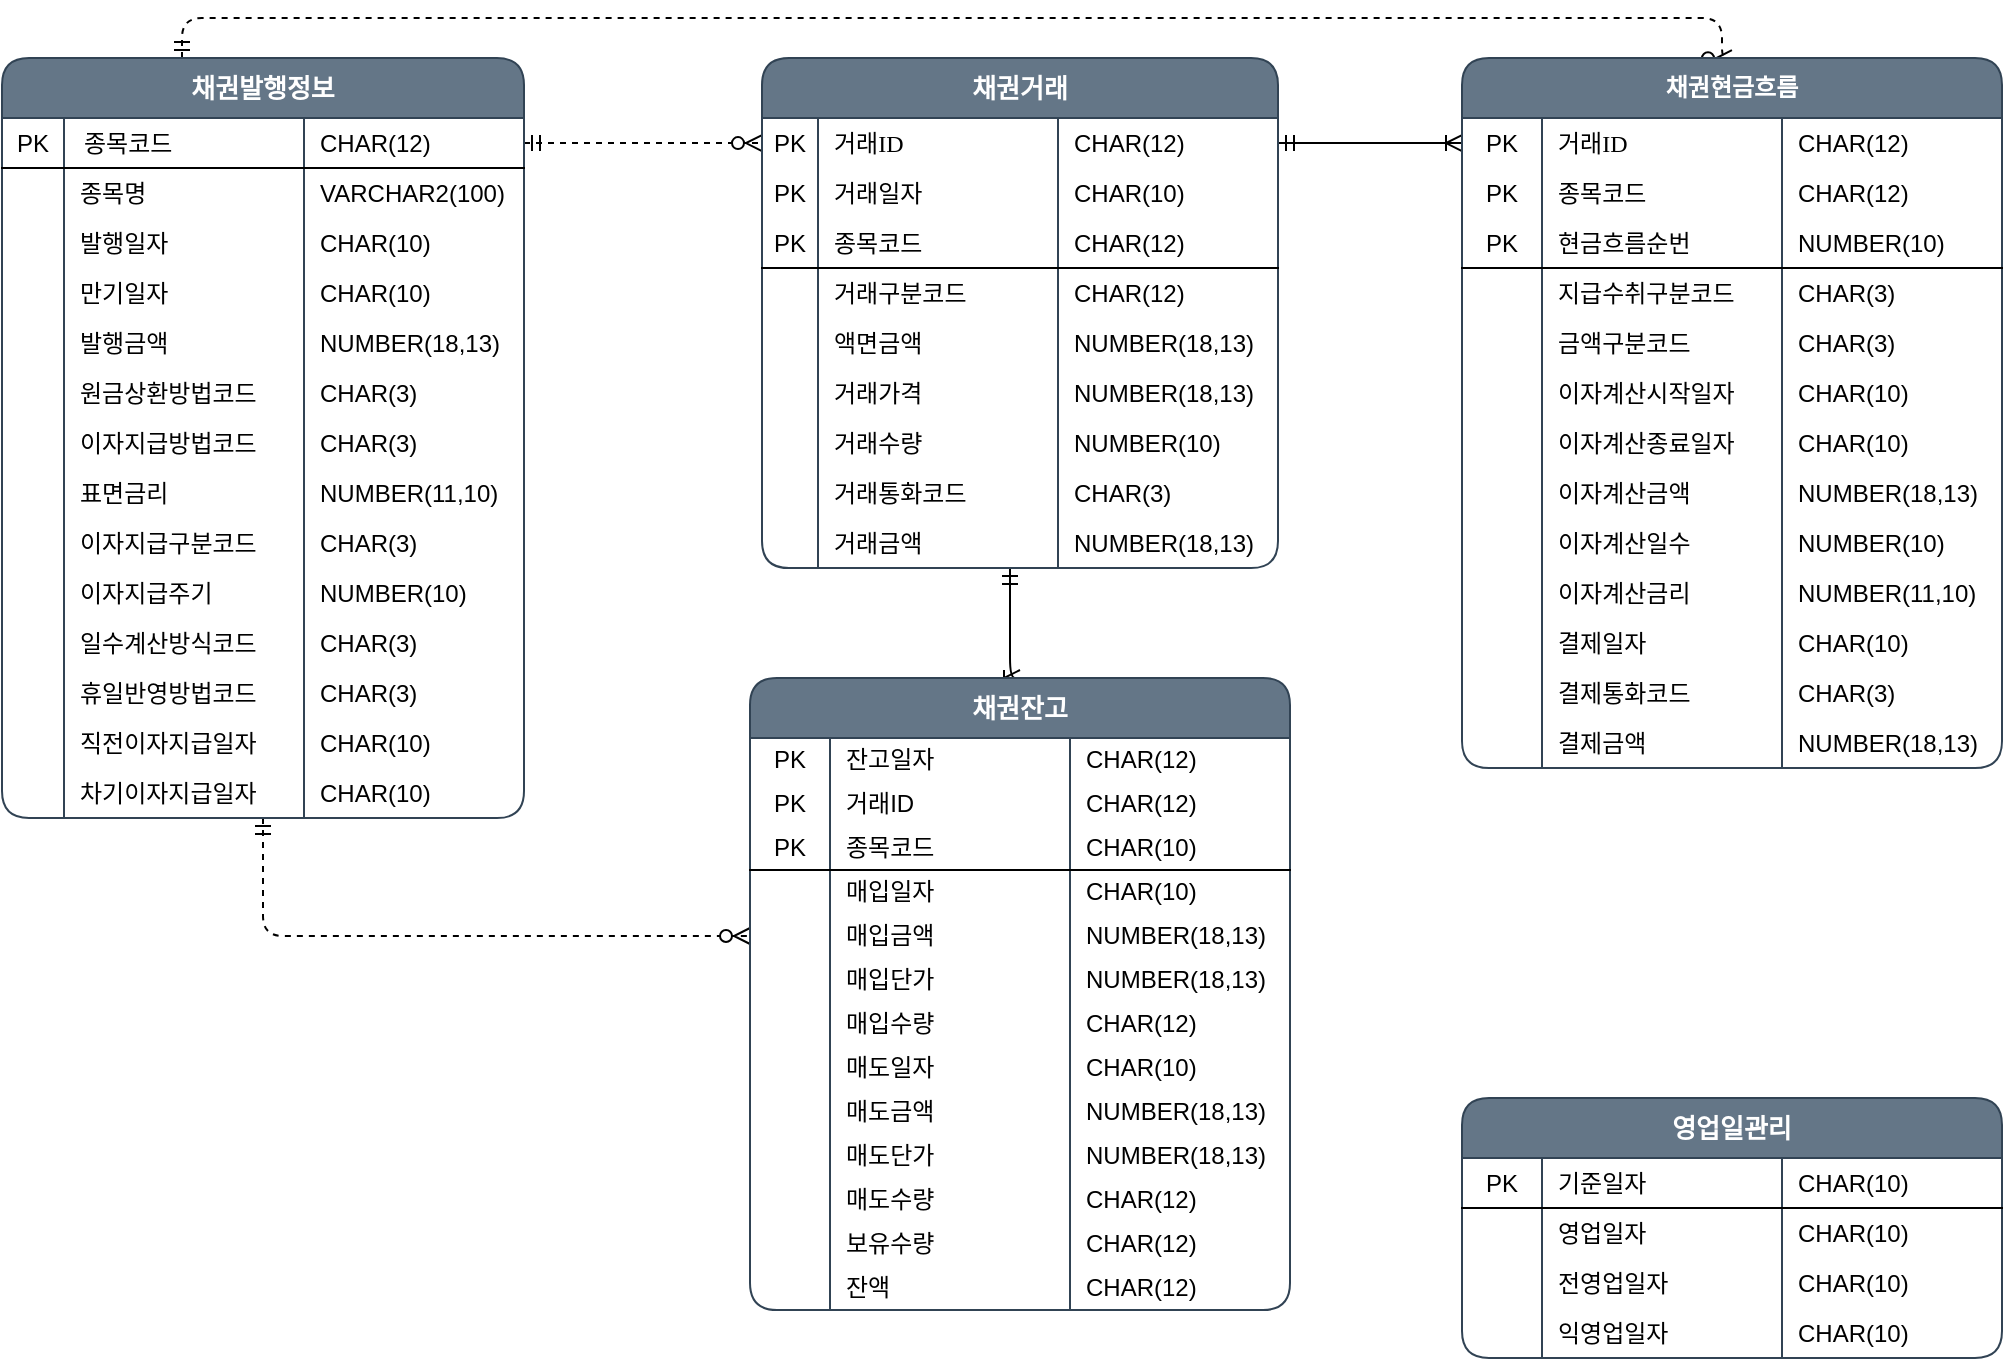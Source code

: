 <mxfile version="14.0.4" type="github">
  <diagram name="Page-1" id="2ca16b54-16f6-2749-3443-fa8db7711227">
    <mxGraphModel dx="1360" dy="802" grid="1" gridSize="10" guides="1" tooltips="1" connect="1" arrows="1" fold="1" page="1" pageScale="1" pageWidth="1100" pageHeight="850" background="none" math="0" shadow="0">
      <root>
        <mxCell id="0" />
        <mxCell id="1" parent="0" />
        <mxCell id="2ed32ef02a7f4228-18" style="edgeStyle=orthogonalEdgeStyle;html=1;labelBackgroundColor=none;startArrow=ERmandOne;endArrow=ERzeroToMany;fontFamily=Verdana;fontSize=12;align=left;endFill=1;dashed=1;exitX=1;exitY=0.5;exitDx=0;exitDy=0;entryX=0;entryY=0.5;entryDx=0;entryDy=0;" parent="1" source="1fRgIm-5sWAIXZUn4M2q-16" target="1fRgIm-5sWAIXZUn4M2q-86" edge="1">
          <mxGeometry relative="1" as="geometry">
            <mxPoint x="235" y="205.06" as="sourcePoint" />
            <mxPoint x="335" y="205.06" as="targetPoint" />
            <Array as="points" />
          </mxGeometry>
        </mxCell>
        <mxCell id="2ed32ef02a7f4228-19" style="edgeStyle=orthogonalEdgeStyle;html=1;dashed=1;labelBackgroundColor=none;startArrow=ERmandOne;endArrow=ERzeroToMany;fontFamily=Verdana;fontSize=12;align=left;entryX=0;entryY=0.5;entryDx=0;entryDy=0;endFill=1;exitX=0.5;exitY=1;exitDx=0;exitDy=0;" parent="1" source="1fRgIm-5sWAIXZUn4M2q-15" target="1fRgIm-5sWAIXZUn4M2q-150" edge="1">
          <mxGeometry relative="1" as="geometry">
            <Array as="points">
              <mxPoint x="186" y="479" />
            </Array>
            <mxPoint x="185" y="510.06" as="sourcePoint" />
            <mxPoint x="336.26" y="595.9" as="targetPoint" />
          </mxGeometry>
        </mxCell>
        <mxCell id="2ed32ef02a7f4228-20" style="edgeStyle=orthogonalEdgeStyle;html=1;dashed=1;labelBackgroundColor=none;startArrow=ERmandOne;endArrow=ERzeroToMany;fontFamily=Verdana;fontSize=12;align=left;exitX=0.5;exitY=0;exitDx=0;exitDy=0;endFill=1;entryX=0.5;entryY=0;entryDx=0;entryDy=0;" parent="1" target="1fRgIm-5sWAIXZUn4M2q-165" edge="1">
          <mxGeometry relative="1" as="geometry">
            <mxPoint x="145" y="40.06" as="sourcePoint" />
            <mxPoint x="905" y="30.06" as="targetPoint" />
            <Array as="points">
              <mxPoint x="145" y="20" />
              <mxPoint x="915" y="20" />
            </Array>
          </mxGeometry>
        </mxCell>
        <mxCell id="1fRgIm-5sWAIXZUn4M2q-3" style="edgeStyle=orthogonalEdgeStyle;html=1;labelBackgroundColor=none;startArrow=ERmandOne;endArrow=ERoneToMany;fontFamily=Verdana;fontSize=12;align=left;endFill=0;entryX=0;entryY=0.5;entryDx=0;entryDy=0;exitX=1;exitY=0.5;exitDx=0;exitDy=0;" parent="1" source="1fRgIm-5sWAIXZUn4M2q-86" target="1fRgIm-5sWAIXZUn4M2q-169" edge="1">
          <mxGeometry relative="1" as="geometry">
            <mxPoint x="515" y="71" as="sourcePoint" />
            <mxPoint x="642.12" y="70.66" as="targetPoint" />
            <Array as="points" />
          </mxGeometry>
        </mxCell>
        <mxCell id="1fRgIm-5sWAIXZUn4M2q-4" style="edgeStyle=orthogonalEdgeStyle;html=1;labelBackgroundColor=none;startArrow=ERmandOne;endArrow=ERoneToMany;fontFamily=Verdana;fontSize=12;align=left;endFill=0;entryX=0.5;entryY=0;entryDx=0;entryDy=0;" parent="1" source="1fRgIm-5sWAIXZUn4M2q-104" target="1fRgIm-5sWAIXZUn4M2q-137" edge="1">
          <mxGeometry relative="1" as="geometry">
            <mxPoint x="425" y="340.06" as="sourcePoint" />
            <mxPoint x="400" y="330" as="targetPoint" />
            <Array as="points">
              <mxPoint x="559" y="310" />
              <mxPoint x="559" y="310" />
            </Array>
          </mxGeometry>
        </mxCell>
        <mxCell id="1fRgIm-5sWAIXZUn4M2q-15" value="&lt;b style=&quot;text-align: left&quot;&gt;&lt;font style=&quot;font-size: 13px&quot;&gt;채권발행정보&lt;/font&gt;&lt;/b&gt;" style="shape=table;html=1;whiteSpace=wrap;startSize=30;container=1;collapsible=0;childLayout=tableLayout;fixedRows=1;rowLines=0;fontStyle=1;align=center;fontSize=12;fillColor=#647687;strokeColor=#314354;fontColor=#ffffff;rounded=1;shadow=0;sketch=0;fontFamily=Helvetica;" parent="1" vertex="1">
          <mxGeometry x="55" y="40.06" width="261" height="380" as="geometry" />
        </mxCell>
        <mxCell id="1fRgIm-5sWAIXZUn4M2q-16" value="" style="shape=partialRectangle;html=1;whiteSpace=wrap;collapsible=0;dropTarget=0;pointerEvents=0;fillColor=none;top=0;left=0;bottom=1;right=0;points=[[0,0.5],[1,0.5]];portConstraint=eastwest;fontSize=12;" parent="1fRgIm-5sWAIXZUn4M2q-15" vertex="1">
          <mxGeometry y="30" width="261" height="25" as="geometry" />
        </mxCell>
        <mxCell id="1fRgIm-5sWAIXZUn4M2q-17" value="PK" style="shape=partialRectangle;html=1;whiteSpace=wrap;connectable=0;fillColor=none;top=0;left=0;bottom=0;right=0;overflow=hidden;fontSize=12;" parent="1fRgIm-5sWAIXZUn4M2q-16" vertex="1">
          <mxGeometry width="31" height="25" as="geometry" />
        </mxCell>
        <mxCell id="1fRgIm-5sWAIXZUn4M2q-18" value="&lt;table cellpadding=&quot;2&quot; cellspacing=&quot;0&quot; style=&quot;font-family: verdana; font-size: 12px; width: 180px;&quot;&gt;&lt;tbody style=&quot;font-size: 12px;&quot;&gt;&lt;tr style=&quot;font-size: 12px;&quot;&gt;&lt;td style=&quot;font-size: 12px;&quot;&gt;종목코드&lt;/td&gt;&lt;/tr&gt;&lt;tr style=&quot;font-size: 12px;&quot;&gt;&lt;/tr&gt;&lt;/tbody&gt;&lt;/table&gt;" style="shape=partialRectangle;html=1;whiteSpace=wrap;connectable=0;top=0;left=0;bottom=0;right=0;align=left;spacingLeft=6;overflow=hidden;fontSize=12;labelBackgroundColor=none;fillColor=none;" parent="1fRgIm-5sWAIXZUn4M2q-16" vertex="1">
          <mxGeometry x="31" width="120" height="25" as="geometry" />
        </mxCell>
        <mxCell id="1fRgIm-5sWAIXZUn4M2q-276" value="CHAR(12)" style="shape=partialRectangle;html=1;whiteSpace=wrap;connectable=0;top=0;left=0;bottom=0;right=0;align=left;spacingLeft=6;overflow=hidden;fontSize=12;labelBackgroundColor=none;fillColor=none;" parent="1fRgIm-5sWAIXZUn4M2q-16" vertex="1">
          <mxGeometry x="151" width="110" height="25" as="geometry" />
        </mxCell>
        <mxCell id="1fRgIm-5sWAIXZUn4M2q-19" value="" style="shape=partialRectangle;html=1;whiteSpace=wrap;collapsible=0;dropTarget=0;pointerEvents=0;fillColor=none;top=0;left=0;bottom=0;right=0;points=[[0,0.5],[1,0.5]];portConstraint=eastwest;fontSize=12;" parent="1fRgIm-5sWAIXZUn4M2q-15" vertex="1">
          <mxGeometry y="55" width="261" height="25" as="geometry" />
        </mxCell>
        <mxCell id="1fRgIm-5sWAIXZUn4M2q-20" value="" style="shape=partialRectangle;html=1;whiteSpace=wrap;connectable=0;fillColor=none;top=0;left=0;bottom=0;right=0;overflow=hidden;fontSize=12;" parent="1fRgIm-5sWAIXZUn4M2q-19" vertex="1">
          <mxGeometry width="31" height="25" as="geometry" />
        </mxCell>
        <mxCell id="1fRgIm-5sWAIXZUn4M2q-21" value="종목명" style="shape=partialRectangle;html=1;whiteSpace=wrap;connectable=0;fillColor=none;top=0;left=0;bottom=0;right=0;align=left;spacingLeft=6;overflow=hidden;fontSize=12;" parent="1fRgIm-5sWAIXZUn4M2q-19" vertex="1">
          <mxGeometry x="31" width="120" height="25" as="geometry" />
        </mxCell>
        <mxCell id="1fRgIm-5sWAIXZUn4M2q-277" value="&lt;span style=&quot;font-size: 12px&quot;&gt;VARCHAR2(100)&lt;/span&gt;" style="shape=partialRectangle;html=1;whiteSpace=wrap;connectable=0;fillColor=none;top=0;left=0;bottom=0;right=0;align=left;spacingLeft=6;overflow=hidden;fontSize=12;" parent="1fRgIm-5sWAIXZUn4M2q-19" vertex="1">
          <mxGeometry x="151" width="110" height="25" as="geometry" />
        </mxCell>
        <mxCell id="1fRgIm-5sWAIXZUn4M2q-22" value="" style="shape=partialRectangle;html=1;whiteSpace=wrap;collapsible=0;dropTarget=0;pointerEvents=0;fillColor=none;top=0;left=0;bottom=0;right=0;points=[[0,0.5],[1,0.5]];portConstraint=eastwest;fontSize=12;" parent="1fRgIm-5sWAIXZUn4M2q-15" vertex="1">
          <mxGeometry y="80" width="261" height="25" as="geometry" />
        </mxCell>
        <mxCell id="1fRgIm-5sWAIXZUn4M2q-23" value="" style="shape=partialRectangle;html=1;whiteSpace=wrap;connectable=0;fillColor=none;top=0;left=0;bottom=0;right=0;overflow=hidden;fontSize=12;" parent="1fRgIm-5sWAIXZUn4M2q-22" vertex="1">
          <mxGeometry width="31" height="25" as="geometry" />
        </mxCell>
        <mxCell id="1fRgIm-5sWAIXZUn4M2q-24" value="발행일자" style="shape=partialRectangle;html=1;whiteSpace=wrap;connectable=0;fillColor=none;top=0;left=0;bottom=0;right=0;align=left;spacingLeft=6;overflow=hidden;fontSize=12;" parent="1fRgIm-5sWAIXZUn4M2q-22" vertex="1">
          <mxGeometry x="31" width="120" height="25" as="geometry" />
        </mxCell>
        <mxCell id="1fRgIm-5sWAIXZUn4M2q-278" value="&lt;span style=&quot;font-size: 12px&quot;&gt;CHAR(10)&lt;/span&gt;" style="shape=partialRectangle;html=1;whiteSpace=wrap;connectable=0;fillColor=none;top=0;left=0;bottom=0;right=0;align=left;spacingLeft=6;overflow=hidden;fontSize=12;" parent="1fRgIm-5sWAIXZUn4M2q-22" vertex="1">
          <mxGeometry x="151" width="110" height="25" as="geometry" />
        </mxCell>
        <mxCell id="1fRgIm-5sWAIXZUn4M2q-25" value="" style="shape=partialRectangle;html=1;whiteSpace=wrap;collapsible=0;dropTarget=0;pointerEvents=0;fillColor=none;top=0;left=0;bottom=0;right=0;points=[[0,0.5],[1,0.5]];portConstraint=eastwest;fontSize=12;" parent="1fRgIm-5sWAIXZUn4M2q-15" vertex="1">
          <mxGeometry y="105" width="261" height="25" as="geometry" />
        </mxCell>
        <mxCell id="1fRgIm-5sWAIXZUn4M2q-26" value="" style="shape=partialRectangle;html=1;whiteSpace=wrap;connectable=0;fillColor=none;top=0;left=0;bottom=0;right=0;overflow=hidden;fontSize=12;" parent="1fRgIm-5sWAIXZUn4M2q-25" vertex="1">
          <mxGeometry width="31" height="25" as="geometry" />
        </mxCell>
        <mxCell id="1fRgIm-5sWAIXZUn4M2q-27" value="만기일자" style="shape=partialRectangle;html=1;whiteSpace=wrap;connectable=0;fillColor=none;top=0;left=0;bottom=0;right=0;align=left;spacingLeft=6;overflow=hidden;fontSize=12;" parent="1fRgIm-5sWAIXZUn4M2q-25" vertex="1">
          <mxGeometry x="31" width="120" height="25" as="geometry" />
        </mxCell>
        <mxCell id="1fRgIm-5sWAIXZUn4M2q-279" value="&lt;span style=&quot;font-size: 12px&quot;&gt;CHAR(10)&lt;/span&gt;" style="shape=partialRectangle;html=1;whiteSpace=wrap;connectable=0;fillColor=none;top=0;left=0;bottom=0;right=0;align=left;spacingLeft=6;overflow=hidden;fontSize=12;" parent="1fRgIm-5sWAIXZUn4M2q-25" vertex="1">
          <mxGeometry x="151" width="110" height="25" as="geometry" />
        </mxCell>
        <mxCell id="1fRgIm-5sWAIXZUn4M2q-40" value="" style="shape=partialRectangle;html=1;whiteSpace=wrap;collapsible=0;dropTarget=0;pointerEvents=0;fillColor=none;top=0;left=0;bottom=0;right=0;points=[[0,0.5],[1,0.5]];portConstraint=eastwest;fontSize=12;" parent="1fRgIm-5sWAIXZUn4M2q-15" vertex="1">
          <mxGeometry y="130" width="261" height="25" as="geometry" />
        </mxCell>
        <mxCell id="1fRgIm-5sWAIXZUn4M2q-41" value="" style="shape=partialRectangle;html=1;whiteSpace=wrap;connectable=0;fillColor=none;top=0;left=0;bottom=0;right=0;overflow=hidden;fontSize=12;" parent="1fRgIm-5sWAIXZUn4M2q-40" vertex="1">
          <mxGeometry width="31" height="25" as="geometry" />
        </mxCell>
        <mxCell id="1fRgIm-5sWAIXZUn4M2q-42" value="발행금액" style="shape=partialRectangle;html=1;whiteSpace=wrap;connectable=0;fillColor=none;top=0;left=0;bottom=0;right=0;align=left;spacingLeft=6;overflow=hidden;fontSize=12;" parent="1fRgIm-5sWAIXZUn4M2q-40" vertex="1">
          <mxGeometry x="31" width="120" height="25" as="geometry" />
        </mxCell>
        <mxCell id="1fRgIm-5sWAIXZUn4M2q-280" value="&lt;span style=&quot;font-size: 12px&quot;&gt;NUMBER(18,13)&lt;/span&gt;" style="shape=partialRectangle;html=1;whiteSpace=wrap;connectable=0;fillColor=none;top=0;left=0;bottom=0;right=0;align=left;spacingLeft=6;overflow=hidden;fontSize=12;" parent="1fRgIm-5sWAIXZUn4M2q-40" vertex="1">
          <mxGeometry x="151" width="110" height="25" as="geometry" />
        </mxCell>
        <mxCell id="1fRgIm-5sWAIXZUn4M2q-58" value="" style="shape=partialRectangle;html=1;whiteSpace=wrap;collapsible=0;dropTarget=0;pointerEvents=0;fillColor=none;top=0;left=0;bottom=0;right=0;points=[[0,0.5],[1,0.5]];portConstraint=eastwest;fontSize=12;" parent="1fRgIm-5sWAIXZUn4M2q-15" vertex="1">
          <mxGeometry y="155" width="261" height="25" as="geometry" />
        </mxCell>
        <mxCell id="1fRgIm-5sWAIXZUn4M2q-59" value="" style="shape=partialRectangle;html=1;whiteSpace=wrap;connectable=0;fillColor=none;top=0;left=0;bottom=0;right=0;overflow=hidden;fontSize=12;" parent="1fRgIm-5sWAIXZUn4M2q-58" vertex="1">
          <mxGeometry width="31" height="25" as="geometry" />
        </mxCell>
        <mxCell id="1fRgIm-5sWAIXZUn4M2q-60" value="원금상환방법코드" style="shape=partialRectangle;html=1;whiteSpace=wrap;connectable=0;fillColor=none;top=0;left=0;bottom=0;right=0;align=left;spacingLeft=6;overflow=hidden;fontSize=12;" parent="1fRgIm-5sWAIXZUn4M2q-58" vertex="1">
          <mxGeometry x="31" width="120" height="25" as="geometry" />
        </mxCell>
        <mxCell id="1fRgIm-5sWAIXZUn4M2q-281" value="&lt;span style=&quot;font-size: 12px&quot;&gt;CHAR(3)&lt;/span&gt;" style="shape=partialRectangle;html=1;whiteSpace=wrap;connectable=0;fillColor=none;top=0;left=0;bottom=0;right=0;align=left;spacingLeft=6;overflow=hidden;fontSize=12;" parent="1fRgIm-5sWAIXZUn4M2q-58" vertex="1">
          <mxGeometry x="151" width="110" height="25" as="geometry" />
        </mxCell>
        <mxCell id="1fRgIm-5sWAIXZUn4M2q-61" value="" style="shape=partialRectangle;html=1;whiteSpace=wrap;collapsible=0;dropTarget=0;pointerEvents=0;fillColor=none;top=0;left=0;bottom=0;right=0;points=[[0,0.5],[1,0.5]];portConstraint=eastwest;fontSize=12;" parent="1fRgIm-5sWAIXZUn4M2q-15" vertex="1">
          <mxGeometry y="180" width="261" height="25" as="geometry" />
        </mxCell>
        <mxCell id="1fRgIm-5sWAIXZUn4M2q-62" value="" style="shape=partialRectangle;html=1;whiteSpace=wrap;connectable=0;fillColor=none;top=0;left=0;bottom=0;right=0;overflow=hidden;fontSize=12;" parent="1fRgIm-5sWAIXZUn4M2q-61" vertex="1">
          <mxGeometry width="31" height="25" as="geometry" />
        </mxCell>
        <mxCell id="1fRgIm-5sWAIXZUn4M2q-63" value="이자지급방법코드" style="shape=partialRectangle;html=1;whiteSpace=wrap;connectable=0;fillColor=none;top=0;left=0;bottom=0;right=0;align=left;spacingLeft=6;overflow=hidden;fontSize=12;" parent="1fRgIm-5sWAIXZUn4M2q-61" vertex="1">
          <mxGeometry x="31" width="120" height="25" as="geometry" />
        </mxCell>
        <mxCell id="1fRgIm-5sWAIXZUn4M2q-282" value="CHAR(3)" style="shape=partialRectangle;html=1;whiteSpace=wrap;connectable=0;fillColor=none;top=0;left=0;bottom=0;right=0;align=left;spacingLeft=6;overflow=hidden;fontSize=12;" parent="1fRgIm-5sWAIXZUn4M2q-61" vertex="1">
          <mxGeometry x="151" width="110" height="25" as="geometry" />
        </mxCell>
        <mxCell id="1fRgIm-5sWAIXZUn4M2q-64" value="" style="shape=partialRectangle;html=1;whiteSpace=wrap;collapsible=0;dropTarget=0;pointerEvents=0;fillColor=none;top=0;left=0;bottom=0;right=0;points=[[0,0.5],[1,0.5]];portConstraint=eastwest;fontSize=12;" parent="1fRgIm-5sWAIXZUn4M2q-15" vertex="1">
          <mxGeometry y="205" width="261" height="25" as="geometry" />
        </mxCell>
        <mxCell id="1fRgIm-5sWAIXZUn4M2q-65" value="" style="shape=partialRectangle;html=1;whiteSpace=wrap;connectable=0;fillColor=none;top=0;left=0;bottom=0;right=0;overflow=hidden;fontSize=12;" parent="1fRgIm-5sWAIXZUn4M2q-64" vertex="1">
          <mxGeometry width="31" height="25" as="geometry" />
        </mxCell>
        <mxCell id="1fRgIm-5sWAIXZUn4M2q-66" value="표면금리" style="shape=partialRectangle;html=1;whiteSpace=wrap;connectable=0;fillColor=none;top=0;left=0;bottom=0;right=0;align=left;spacingLeft=6;overflow=hidden;fontSize=12;" parent="1fRgIm-5sWAIXZUn4M2q-64" vertex="1">
          <mxGeometry x="31" width="120" height="25" as="geometry" />
        </mxCell>
        <mxCell id="1fRgIm-5sWAIXZUn4M2q-283" value="NUMBER(11,10)" style="shape=partialRectangle;html=1;whiteSpace=wrap;connectable=0;fillColor=none;top=0;left=0;bottom=0;right=0;align=left;spacingLeft=6;overflow=hidden;fontSize=12;" parent="1fRgIm-5sWAIXZUn4M2q-64" vertex="1">
          <mxGeometry x="151" width="110" height="25" as="geometry" />
        </mxCell>
        <mxCell id="1fRgIm-5sWAIXZUn4M2q-67" value="" style="shape=partialRectangle;html=1;whiteSpace=wrap;collapsible=0;dropTarget=0;pointerEvents=0;fillColor=none;top=0;left=0;bottom=0;right=0;points=[[0,0.5],[1,0.5]];portConstraint=eastwest;fontSize=12;" parent="1fRgIm-5sWAIXZUn4M2q-15" vertex="1">
          <mxGeometry y="230" width="261" height="25" as="geometry" />
        </mxCell>
        <mxCell id="1fRgIm-5sWAIXZUn4M2q-68" value="" style="shape=partialRectangle;html=1;whiteSpace=wrap;connectable=0;fillColor=none;top=0;left=0;bottom=0;right=0;overflow=hidden;fontSize=12;" parent="1fRgIm-5sWAIXZUn4M2q-67" vertex="1">
          <mxGeometry width="31" height="25" as="geometry" />
        </mxCell>
        <mxCell id="1fRgIm-5sWAIXZUn4M2q-69" value="이자지급구분코드" style="shape=partialRectangle;html=1;whiteSpace=wrap;connectable=0;fillColor=none;top=0;left=0;bottom=0;right=0;align=left;spacingLeft=6;overflow=hidden;fontSize=12;" parent="1fRgIm-5sWAIXZUn4M2q-67" vertex="1">
          <mxGeometry x="31" width="120" height="25" as="geometry" />
        </mxCell>
        <mxCell id="1fRgIm-5sWAIXZUn4M2q-284" value="CHAR(3)" style="shape=partialRectangle;html=1;whiteSpace=wrap;connectable=0;fillColor=none;top=0;left=0;bottom=0;right=0;align=left;spacingLeft=6;overflow=hidden;fontSize=12;" parent="1fRgIm-5sWAIXZUn4M2q-67" vertex="1">
          <mxGeometry x="151" width="110" height="25" as="geometry" />
        </mxCell>
        <mxCell id="1fRgIm-5sWAIXZUn4M2q-70" value="" style="shape=partialRectangle;html=1;whiteSpace=wrap;collapsible=0;dropTarget=0;pointerEvents=0;fillColor=none;top=0;left=0;bottom=0;right=0;points=[[0,0.5],[1,0.5]];portConstraint=eastwest;fontSize=12;" parent="1fRgIm-5sWAIXZUn4M2q-15" vertex="1">
          <mxGeometry y="255" width="261" height="25" as="geometry" />
        </mxCell>
        <mxCell id="1fRgIm-5sWAIXZUn4M2q-71" value="" style="shape=partialRectangle;html=1;whiteSpace=wrap;connectable=0;fillColor=none;top=0;left=0;bottom=0;right=0;overflow=hidden;fontSize=12;" parent="1fRgIm-5sWAIXZUn4M2q-70" vertex="1">
          <mxGeometry width="31" height="25" as="geometry" />
        </mxCell>
        <mxCell id="1fRgIm-5sWAIXZUn4M2q-72" value="이자지급주기" style="shape=partialRectangle;html=1;whiteSpace=wrap;connectable=0;fillColor=none;top=0;left=0;bottom=0;right=0;align=left;spacingLeft=6;overflow=hidden;fontSize=12;" parent="1fRgIm-5sWAIXZUn4M2q-70" vertex="1">
          <mxGeometry x="31" width="120" height="25" as="geometry" />
        </mxCell>
        <mxCell id="1fRgIm-5sWAIXZUn4M2q-285" value="&lt;span style=&quot;font-size: 12px&quot;&gt;NUMBER(10)&lt;/span&gt;" style="shape=partialRectangle;html=1;whiteSpace=wrap;connectable=0;fillColor=none;top=0;left=0;bottom=0;right=0;align=left;spacingLeft=6;overflow=hidden;fontSize=12;" parent="1fRgIm-5sWAIXZUn4M2q-70" vertex="1">
          <mxGeometry x="151" width="110" height="25" as="geometry" />
        </mxCell>
        <mxCell id="1fRgIm-5sWAIXZUn4M2q-73" value="" style="shape=partialRectangle;html=1;whiteSpace=wrap;collapsible=0;dropTarget=0;pointerEvents=0;fillColor=none;top=0;left=0;bottom=0;right=0;points=[[0,0.5],[1,0.5]];portConstraint=eastwest;fontSize=12;" parent="1fRgIm-5sWAIXZUn4M2q-15" vertex="1">
          <mxGeometry y="280" width="261" height="25" as="geometry" />
        </mxCell>
        <mxCell id="1fRgIm-5sWAIXZUn4M2q-74" value="" style="shape=partialRectangle;html=1;whiteSpace=wrap;connectable=0;fillColor=none;top=0;left=0;bottom=0;right=0;overflow=hidden;fontSize=12;" parent="1fRgIm-5sWAIXZUn4M2q-73" vertex="1">
          <mxGeometry width="31" height="25" as="geometry" />
        </mxCell>
        <mxCell id="1fRgIm-5sWAIXZUn4M2q-75" value="일수계산방식코드" style="shape=partialRectangle;html=1;whiteSpace=wrap;connectable=0;fillColor=none;top=0;left=0;bottom=0;right=0;align=left;spacingLeft=6;overflow=hidden;fontSize=12;" parent="1fRgIm-5sWAIXZUn4M2q-73" vertex="1">
          <mxGeometry x="31" width="120" height="25" as="geometry" />
        </mxCell>
        <mxCell id="1fRgIm-5sWAIXZUn4M2q-286" value="CHAR(3)" style="shape=partialRectangle;html=1;whiteSpace=wrap;connectable=0;fillColor=none;top=0;left=0;bottom=0;right=0;align=left;spacingLeft=6;overflow=hidden;fontSize=12;" parent="1fRgIm-5sWAIXZUn4M2q-73" vertex="1">
          <mxGeometry x="151" width="110" height="25" as="geometry" />
        </mxCell>
        <mxCell id="1fRgIm-5sWAIXZUn4M2q-76" value="" style="shape=partialRectangle;html=1;whiteSpace=wrap;collapsible=0;dropTarget=0;pointerEvents=0;fillColor=none;top=0;left=0;bottom=0;right=0;points=[[0,0.5],[1,0.5]];portConstraint=eastwest;fontSize=12;" parent="1fRgIm-5sWAIXZUn4M2q-15" vertex="1">
          <mxGeometry y="305" width="261" height="25" as="geometry" />
        </mxCell>
        <mxCell id="1fRgIm-5sWAIXZUn4M2q-77" value="" style="shape=partialRectangle;html=1;whiteSpace=wrap;connectable=0;fillColor=none;top=0;left=0;bottom=0;right=0;overflow=hidden;fontSize=12;" parent="1fRgIm-5sWAIXZUn4M2q-76" vertex="1">
          <mxGeometry width="31" height="25" as="geometry" />
        </mxCell>
        <mxCell id="1fRgIm-5sWAIXZUn4M2q-78" value="휴일반영방법코드" style="shape=partialRectangle;html=1;whiteSpace=wrap;connectable=0;fillColor=none;top=0;left=0;bottom=0;right=0;align=left;spacingLeft=6;overflow=hidden;fontSize=12;" parent="1fRgIm-5sWAIXZUn4M2q-76" vertex="1">
          <mxGeometry x="31" width="120" height="25" as="geometry" />
        </mxCell>
        <mxCell id="1fRgIm-5sWAIXZUn4M2q-287" value="CHAR(3)" style="shape=partialRectangle;html=1;whiteSpace=wrap;connectable=0;fillColor=none;top=0;left=0;bottom=0;right=0;align=left;spacingLeft=6;overflow=hidden;fontSize=12;" parent="1fRgIm-5sWAIXZUn4M2q-76" vertex="1">
          <mxGeometry x="151" width="110" height="25" as="geometry" />
        </mxCell>
        <mxCell id="1fRgIm-5sWAIXZUn4M2q-79" value="" style="shape=partialRectangle;html=1;whiteSpace=wrap;collapsible=0;dropTarget=0;pointerEvents=0;fillColor=none;top=0;left=0;bottom=0;right=0;points=[[0,0.5],[1,0.5]];portConstraint=eastwest;fontSize=12;" parent="1fRgIm-5sWAIXZUn4M2q-15" vertex="1">
          <mxGeometry y="330" width="261" height="25" as="geometry" />
        </mxCell>
        <mxCell id="1fRgIm-5sWAIXZUn4M2q-80" value="" style="shape=partialRectangle;html=1;whiteSpace=wrap;connectable=0;fillColor=none;top=0;left=0;bottom=0;right=0;overflow=hidden;fontSize=12;" parent="1fRgIm-5sWAIXZUn4M2q-79" vertex="1">
          <mxGeometry width="31" height="25" as="geometry" />
        </mxCell>
        <mxCell id="1fRgIm-5sWAIXZUn4M2q-81" value="직전이자지급일자" style="shape=partialRectangle;html=1;whiteSpace=wrap;connectable=0;fillColor=none;top=0;left=0;bottom=0;right=0;align=left;spacingLeft=6;overflow=hidden;fontSize=12;" parent="1fRgIm-5sWAIXZUn4M2q-79" vertex="1">
          <mxGeometry x="31" width="120" height="25" as="geometry" />
        </mxCell>
        <mxCell id="1fRgIm-5sWAIXZUn4M2q-288" value="&lt;span style=&quot;font-size: 12px&quot;&gt;CHAR(10)&lt;/span&gt;" style="shape=partialRectangle;html=1;whiteSpace=wrap;connectable=0;fillColor=none;top=0;left=0;bottom=0;right=0;align=left;spacingLeft=6;overflow=hidden;fontSize=12;" parent="1fRgIm-5sWAIXZUn4M2q-79" vertex="1">
          <mxGeometry x="151" width="110" height="25" as="geometry" />
        </mxCell>
        <mxCell id="1fRgIm-5sWAIXZUn4M2q-82" value="" style="shape=partialRectangle;html=1;whiteSpace=wrap;collapsible=0;dropTarget=0;pointerEvents=0;fillColor=none;top=0;left=0;bottom=0;right=0;points=[[0,0.5],[1,0.5]];portConstraint=eastwest;fontSize=12;" parent="1fRgIm-5sWAIXZUn4M2q-15" vertex="1">
          <mxGeometry y="355" width="261" height="25" as="geometry" />
        </mxCell>
        <mxCell id="1fRgIm-5sWAIXZUn4M2q-83" value="" style="shape=partialRectangle;html=1;whiteSpace=wrap;connectable=0;fillColor=none;top=0;left=0;bottom=0;right=0;overflow=hidden;fontSize=12;" parent="1fRgIm-5sWAIXZUn4M2q-82" vertex="1">
          <mxGeometry width="31" height="25" as="geometry" />
        </mxCell>
        <mxCell id="1fRgIm-5sWAIXZUn4M2q-84" value="차기이자지급일자" style="shape=partialRectangle;html=1;whiteSpace=wrap;connectable=0;fillColor=none;top=0;left=0;bottom=0;right=0;align=left;spacingLeft=6;overflow=hidden;fontSize=12;" parent="1fRgIm-5sWAIXZUn4M2q-82" vertex="1">
          <mxGeometry x="31" width="120" height="25" as="geometry" />
        </mxCell>
        <mxCell id="1fRgIm-5sWAIXZUn4M2q-289" value="CHAR(10)" style="shape=partialRectangle;html=1;whiteSpace=wrap;connectable=0;fillColor=none;top=0;left=0;bottom=0;right=0;align=left;spacingLeft=6;overflow=hidden;fontSize=12;" parent="1fRgIm-5sWAIXZUn4M2q-82" vertex="1">
          <mxGeometry x="151" width="110" height="25" as="geometry" />
        </mxCell>
        <mxCell id="1fRgIm-5sWAIXZUn4M2q-85" value="&lt;div style=&quot;text-align: left&quot;&gt;&lt;font style=&quot;font-size: 13px&quot;&gt;채권거래&lt;/font&gt;&lt;/div&gt;" style="shape=table;html=1;whiteSpace=wrap;startSize=30;container=1;collapsible=0;childLayout=tableLayout;fixedRows=1;rowLines=0;fontStyle=1;align=center;fontSize=12;fillColor=#647687;strokeColor=#314354;fontColor=#ffffff;rounded=1;shadow=0;sketch=0;fontFamily=Helvetica;" parent="1" vertex="1">
          <mxGeometry x="435" y="40.06" width="258" height="255" as="geometry" />
        </mxCell>
        <mxCell id="1fRgIm-5sWAIXZUn4M2q-86" value="" style="shape=partialRectangle;html=1;whiteSpace=wrap;collapsible=0;dropTarget=0;pointerEvents=0;fillColor=none;top=0;left=0;bottom=1;right=0;points=[[0,0.5],[1,0.5]];portConstraint=eastwest;strokeColor=none;fontSize=12;" parent="1fRgIm-5sWAIXZUn4M2q-85" vertex="1">
          <mxGeometry y="30" width="258" height="25" as="geometry" />
        </mxCell>
        <mxCell id="1fRgIm-5sWAIXZUn4M2q-87" value="&lt;span style=&quot;font-size: 12px;&quot;&gt;PK&lt;/span&gt;" style="shape=partialRectangle;html=1;whiteSpace=wrap;connectable=0;fillColor=none;top=0;left=0;bottom=0;right=0;overflow=hidden;fontSize=12;strokeColor=none;" parent="1fRgIm-5sWAIXZUn4M2q-86" vertex="1">
          <mxGeometry width="28" height="25" as="geometry" />
        </mxCell>
        <mxCell id="1fRgIm-5sWAIXZUn4M2q-88" value="&lt;font face=&quot;verdana&quot; style=&quot;font-size: 12px;&quot;&gt;거래ID&lt;/font&gt;" style="shape=partialRectangle;html=1;whiteSpace=wrap;connectable=0;fillColor=none;top=0;left=0;bottom=0;right=0;align=left;spacingLeft=6;overflow=hidden;fontSize=12;strokeColor=none;" parent="1fRgIm-5sWAIXZUn4M2q-86" vertex="1">
          <mxGeometry x="28" width="120" height="25" as="geometry" />
        </mxCell>
        <mxCell id="1fRgIm-5sWAIXZUn4M2q-290" value="&lt;span style=&quot;font-size: 12px;&quot;&gt;CHAR(12)&lt;/span&gt;" style="shape=partialRectangle;html=1;whiteSpace=wrap;connectable=0;fillColor=none;top=0;left=0;bottom=0;right=0;align=left;spacingLeft=6;overflow=hidden;fontSize=12;strokeColor=none;verticalAlign=middle;" parent="1fRgIm-5sWAIXZUn4M2q-86" vertex="1">
          <mxGeometry x="148" width="110" height="25" as="geometry" />
        </mxCell>
        <mxCell id="1fRgIm-5sWAIXZUn4M2q-131" value="" style="shape=partialRectangle;html=1;whiteSpace=wrap;collapsible=0;dropTarget=0;pointerEvents=0;fillColor=none;top=0;left=0;bottom=1;right=0;points=[[0,0.5],[1,0.5]];portConstraint=eastwest;strokeColor=none;fontSize=12;" parent="1fRgIm-5sWAIXZUn4M2q-85" vertex="1">
          <mxGeometry y="55" width="258" height="25" as="geometry" />
        </mxCell>
        <mxCell id="1fRgIm-5sWAIXZUn4M2q-132" value="&lt;span style=&quot;font-size: 12px;&quot;&gt;PK&lt;/span&gt;" style="shape=partialRectangle;html=1;whiteSpace=wrap;connectable=0;fillColor=none;top=0;left=0;bottom=0;right=0;overflow=hidden;fontSize=12;strokeColor=none;" parent="1fRgIm-5sWAIXZUn4M2q-131" vertex="1">
          <mxGeometry width="28" height="25" as="geometry" />
        </mxCell>
        <mxCell id="1fRgIm-5sWAIXZUn4M2q-133" value="&lt;font face=&quot;verdana&quot; style=&quot;font-size: 12px;&quot;&gt;거래일자&lt;/font&gt;" style="shape=partialRectangle;html=1;whiteSpace=wrap;connectable=0;fillColor=none;top=0;left=0;bottom=0;right=0;align=left;spacingLeft=6;overflow=hidden;fontSize=12;strokeColor=none;" parent="1fRgIm-5sWAIXZUn4M2q-131" vertex="1">
          <mxGeometry x="28" width="120" height="25" as="geometry" />
        </mxCell>
        <mxCell id="1fRgIm-5sWAIXZUn4M2q-291" value="CHAR(10)" style="shape=partialRectangle;html=1;whiteSpace=wrap;connectable=0;fillColor=none;top=0;left=0;bottom=0;right=0;align=left;spacingLeft=6;overflow=hidden;fontSize=12;strokeColor=none;verticalAlign=middle;" parent="1fRgIm-5sWAIXZUn4M2q-131" vertex="1">
          <mxGeometry x="148" width="110" height="25" as="geometry" />
        </mxCell>
        <mxCell id="1fRgIm-5sWAIXZUn4M2q-134" value="" style="shape=partialRectangle;html=1;whiteSpace=wrap;collapsible=0;dropTarget=0;pointerEvents=0;fillColor=none;top=0;left=0;bottom=1;right=0;points=[[0,0.5],[1,0.5]];portConstraint=eastwest;fontSize=12;" parent="1fRgIm-5sWAIXZUn4M2q-85" vertex="1">
          <mxGeometry y="80" width="258" height="25" as="geometry" />
        </mxCell>
        <mxCell id="1fRgIm-5sWAIXZUn4M2q-135" value="&lt;span style=&quot;font-size: 12px;&quot;&gt;PK&lt;/span&gt;" style="shape=partialRectangle;html=1;whiteSpace=wrap;connectable=0;fillColor=none;top=0;left=0;bottom=0;right=0;overflow=hidden;fontSize=12;strokeColor=none;" parent="1fRgIm-5sWAIXZUn4M2q-134" vertex="1">
          <mxGeometry width="28" height="25" as="geometry" />
        </mxCell>
        <mxCell id="1fRgIm-5sWAIXZUn4M2q-136" value="&lt;span style=&quot;font-family: &amp;#34;verdana&amp;#34;&quot;&gt;종목코드&lt;/span&gt;" style="shape=partialRectangle;html=1;whiteSpace=wrap;connectable=0;fillColor=none;top=0;left=0;bottom=0;right=0;align=left;spacingLeft=6;overflow=hidden;fontSize=12;strokeColor=none;" parent="1fRgIm-5sWAIXZUn4M2q-134" vertex="1">
          <mxGeometry x="28" width="120" height="25" as="geometry" />
        </mxCell>
        <mxCell id="1fRgIm-5sWAIXZUn4M2q-292" value="&lt;span style=&quot;font-size: 12px;&quot;&gt;CHAR(12)&lt;/span&gt;" style="shape=partialRectangle;html=1;whiteSpace=wrap;connectable=0;fillColor=none;top=0;left=0;bottom=0;right=0;align=left;spacingLeft=6;overflow=hidden;fontSize=12;strokeColor=none;verticalAlign=middle;" parent="1fRgIm-5sWAIXZUn4M2q-134" vertex="1">
          <mxGeometry x="148" width="110" height="25" as="geometry" />
        </mxCell>
        <mxCell id="1fRgIm-5sWAIXZUn4M2q-89" value="" style="shape=partialRectangle;html=1;whiteSpace=wrap;collapsible=0;dropTarget=0;pointerEvents=0;fillColor=none;top=0;left=0;bottom=0;right=0;points=[[0,0.5],[1,0.5]];portConstraint=eastwest;fontSize=12;" parent="1fRgIm-5sWAIXZUn4M2q-85" vertex="1">
          <mxGeometry y="105" width="258" height="25" as="geometry" />
        </mxCell>
        <mxCell id="1fRgIm-5sWAIXZUn4M2q-90" value="" style="shape=partialRectangle;html=1;whiteSpace=wrap;connectable=0;fillColor=none;top=0;left=0;bottom=0;right=0;overflow=hidden;fontSize=12;" parent="1fRgIm-5sWAIXZUn4M2q-89" vertex="1">
          <mxGeometry width="28" height="25" as="geometry" />
        </mxCell>
        <mxCell id="1fRgIm-5sWAIXZUn4M2q-91" value="거래구분코드" style="shape=partialRectangle;html=1;whiteSpace=wrap;connectable=0;fillColor=none;top=0;left=0;bottom=0;right=0;align=left;spacingLeft=6;overflow=hidden;fontSize=12;" parent="1fRgIm-5sWAIXZUn4M2q-89" vertex="1">
          <mxGeometry x="28" width="120" height="25" as="geometry" />
        </mxCell>
        <mxCell id="1fRgIm-5sWAIXZUn4M2q-293" value="&lt;span style=&quot;font-size: 12px;&quot;&gt;CHAR(12)&lt;/span&gt;" style="shape=partialRectangle;html=1;whiteSpace=wrap;connectable=0;fillColor=none;top=0;left=0;bottom=0;right=0;align=left;spacingLeft=6;overflow=hidden;fontSize=12;verticalAlign=middle;" parent="1fRgIm-5sWAIXZUn4M2q-89" vertex="1">
          <mxGeometry x="148" width="110" height="25" as="geometry" />
        </mxCell>
        <mxCell id="1fRgIm-5sWAIXZUn4M2q-92" value="" style="shape=partialRectangle;html=1;whiteSpace=wrap;collapsible=0;dropTarget=0;pointerEvents=0;fillColor=none;top=0;left=0;bottom=0;right=0;points=[[0,0.5],[1,0.5]];portConstraint=eastwest;fontSize=12;" parent="1fRgIm-5sWAIXZUn4M2q-85" vertex="1">
          <mxGeometry y="130" width="258" height="25" as="geometry" />
        </mxCell>
        <mxCell id="1fRgIm-5sWAIXZUn4M2q-93" value="" style="shape=partialRectangle;html=1;whiteSpace=wrap;connectable=0;fillColor=none;top=0;left=0;bottom=0;right=0;overflow=hidden;fontSize=12;" parent="1fRgIm-5sWAIXZUn4M2q-92" vertex="1">
          <mxGeometry width="28" height="25" as="geometry" />
        </mxCell>
        <mxCell id="1fRgIm-5sWAIXZUn4M2q-94" value="액면금액" style="shape=partialRectangle;html=1;whiteSpace=wrap;connectable=0;fillColor=none;top=0;left=0;bottom=0;right=0;align=left;spacingLeft=6;overflow=hidden;fontSize=12;" parent="1fRgIm-5sWAIXZUn4M2q-92" vertex="1">
          <mxGeometry x="28" width="120" height="25" as="geometry" />
        </mxCell>
        <mxCell id="1fRgIm-5sWAIXZUn4M2q-294" value="NUMBER(18,13)" style="shape=partialRectangle;html=1;whiteSpace=wrap;connectable=0;fillColor=none;top=0;left=0;bottom=0;right=0;align=left;spacingLeft=6;overflow=hidden;fontSize=12;verticalAlign=middle;" parent="1fRgIm-5sWAIXZUn4M2q-92" vertex="1">
          <mxGeometry x="148" width="110" height="25" as="geometry" />
        </mxCell>
        <mxCell id="1fRgIm-5sWAIXZUn4M2q-95" value="" style="shape=partialRectangle;html=1;whiteSpace=wrap;collapsible=0;dropTarget=0;pointerEvents=0;fillColor=none;top=0;left=0;bottom=0;right=0;points=[[0,0.5],[1,0.5]];portConstraint=eastwest;fontSize=12;" parent="1fRgIm-5sWAIXZUn4M2q-85" vertex="1">
          <mxGeometry y="155" width="258" height="25" as="geometry" />
        </mxCell>
        <mxCell id="1fRgIm-5sWAIXZUn4M2q-96" value="" style="shape=partialRectangle;html=1;whiteSpace=wrap;connectable=0;fillColor=none;top=0;left=0;bottom=0;right=0;overflow=hidden;fontSize=12;" parent="1fRgIm-5sWAIXZUn4M2q-95" vertex="1">
          <mxGeometry width="28" height="25" as="geometry" />
        </mxCell>
        <mxCell id="1fRgIm-5sWAIXZUn4M2q-97" value="거래가격" style="shape=partialRectangle;html=1;whiteSpace=wrap;connectable=0;fillColor=none;top=0;left=0;bottom=0;right=0;align=left;spacingLeft=6;overflow=hidden;fontSize=12;" parent="1fRgIm-5sWAIXZUn4M2q-95" vertex="1">
          <mxGeometry x="28" width="120" height="25" as="geometry" />
        </mxCell>
        <mxCell id="1fRgIm-5sWAIXZUn4M2q-295" value="NUMBER(18,13)" style="shape=partialRectangle;html=1;whiteSpace=wrap;connectable=0;fillColor=none;top=0;left=0;bottom=0;right=0;align=left;spacingLeft=6;overflow=hidden;fontSize=12;verticalAlign=middle;" parent="1fRgIm-5sWAIXZUn4M2q-95" vertex="1">
          <mxGeometry x="148" width="110" height="25" as="geometry" />
        </mxCell>
        <mxCell id="1fRgIm-5sWAIXZUn4M2q-98" value="" style="shape=partialRectangle;html=1;whiteSpace=wrap;collapsible=0;dropTarget=0;pointerEvents=0;fillColor=none;top=0;left=0;bottom=0;right=0;points=[[0,0.5],[1,0.5]];portConstraint=eastwest;fontSize=12;" parent="1fRgIm-5sWAIXZUn4M2q-85" vertex="1">
          <mxGeometry y="180" width="258" height="25" as="geometry" />
        </mxCell>
        <mxCell id="1fRgIm-5sWAIXZUn4M2q-99" value="" style="shape=partialRectangle;html=1;whiteSpace=wrap;connectable=0;fillColor=none;top=0;left=0;bottom=0;right=0;overflow=hidden;fontSize=12;" parent="1fRgIm-5sWAIXZUn4M2q-98" vertex="1">
          <mxGeometry width="28" height="25" as="geometry" />
        </mxCell>
        <mxCell id="1fRgIm-5sWAIXZUn4M2q-100" value="거래수량" style="shape=partialRectangle;html=1;whiteSpace=wrap;connectable=0;fillColor=none;top=0;left=0;bottom=0;right=0;align=left;spacingLeft=6;overflow=hidden;fontSize=12;" parent="1fRgIm-5sWAIXZUn4M2q-98" vertex="1">
          <mxGeometry x="28" width="120" height="25" as="geometry" />
        </mxCell>
        <mxCell id="1fRgIm-5sWAIXZUn4M2q-296" value="&lt;span style=&quot;font-size: 12px&quot;&gt;NUMBER(10)&lt;/span&gt;" style="shape=partialRectangle;html=1;whiteSpace=wrap;connectable=0;fillColor=none;top=0;left=0;bottom=0;right=0;align=left;spacingLeft=6;overflow=hidden;fontSize=12;verticalAlign=middle;" parent="1fRgIm-5sWAIXZUn4M2q-98" vertex="1">
          <mxGeometry x="148" width="110" height="25" as="geometry" />
        </mxCell>
        <mxCell id="1fRgIm-5sWAIXZUn4M2q-101" value="" style="shape=partialRectangle;html=1;whiteSpace=wrap;collapsible=0;dropTarget=0;pointerEvents=0;fillColor=none;top=0;left=0;bottom=0;right=0;points=[[0,0.5],[1,0.5]];portConstraint=eastwest;fontSize=12;" parent="1fRgIm-5sWAIXZUn4M2q-85" vertex="1">
          <mxGeometry y="205" width="258" height="25" as="geometry" />
        </mxCell>
        <mxCell id="1fRgIm-5sWAIXZUn4M2q-102" value="" style="shape=partialRectangle;html=1;whiteSpace=wrap;connectable=0;fillColor=none;top=0;left=0;bottom=0;right=0;overflow=hidden;fontSize=12;" parent="1fRgIm-5sWAIXZUn4M2q-101" vertex="1">
          <mxGeometry width="28" height="25" as="geometry" />
        </mxCell>
        <mxCell id="1fRgIm-5sWAIXZUn4M2q-103" value="거래통화코드" style="shape=partialRectangle;html=1;whiteSpace=wrap;connectable=0;fillColor=none;top=0;left=0;bottom=0;right=0;align=left;spacingLeft=6;overflow=hidden;fontSize=12;" parent="1fRgIm-5sWAIXZUn4M2q-101" vertex="1">
          <mxGeometry x="28" width="120" height="25" as="geometry" />
        </mxCell>
        <mxCell id="1fRgIm-5sWAIXZUn4M2q-297" value="&lt;span style=&quot;font-size: 12px&quot;&gt;CHAR(3)&lt;/span&gt;" style="shape=partialRectangle;html=1;whiteSpace=wrap;connectable=0;fillColor=none;top=0;left=0;bottom=0;right=0;align=left;spacingLeft=6;overflow=hidden;fontSize=12;verticalAlign=middle;" parent="1fRgIm-5sWAIXZUn4M2q-101" vertex="1">
          <mxGeometry x="148" width="110" height="25" as="geometry" />
        </mxCell>
        <mxCell id="1fRgIm-5sWAIXZUn4M2q-104" value="" style="shape=partialRectangle;html=1;whiteSpace=wrap;collapsible=0;dropTarget=0;pointerEvents=0;fillColor=none;top=0;left=0;bottom=0;right=0;points=[[0,0.5],[1,0.5]];portConstraint=eastwest;fontSize=12;" parent="1fRgIm-5sWAIXZUn4M2q-85" vertex="1">
          <mxGeometry y="230" width="258" height="25" as="geometry" />
        </mxCell>
        <mxCell id="1fRgIm-5sWAIXZUn4M2q-105" value="" style="shape=partialRectangle;html=1;whiteSpace=wrap;connectable=0;fillColor=none;top=0;left=0;bottom=0;right=0;overflow=hidden;fontSize=12;" parent="1fRgIm-5sWAIXZUn4M2q-104" vertex="1">
          <mxGeometry width="28" height="25" as="geometry" />
        </mxCell>
        <mxCell id="1fRgIm-5sWAIXZUn4M2q-106" value="거래금액" style="shape=partialRectangle;html=1;whiteSpace=wrap;connectable=0;fillColor=none;top=0;left=0;bottom=0;right=0;align=left;spacingLeft=6;overflow=hidden;fontSize=12;" parent="1fRgIm-5sWAIXZUn4M2q-104" vertex="1">
          <mxGeometry x="28" width="120" height="25" as="geometry" />
        </mxCell>
        <mxCell id="1fRgIm-5sWAIXZUn4M2q-298" value="NUMBER(18,13)" style="shape=partialRectangle;html=1;whiteSpace=wrap;connectable=0;fillColor=none;top=0;left=0;bottom=0;right=0;align=left;spacingLeft=6;overflow=hidden;fontSize=12;verticalAlign=middle;" parent="1fRgIm-5sWAIXZUn4M2q-104" vertex="1">
          <mxGeometry x="148" width="110" height="25" as="geometry" />
        </mxCell>
        <mxCell id="1fRgIm-5sWAIXZUn4M2q-137" value="&lt;div style=&quot;text-align: left&quot;&gt;&lt;font style=&quot;font-size: 13px&quot;&gt;채권잔고&lt;/font&gt;&lt;/div&gt;" style="shape=table;html=1;whiteSpace=wrap;startSize=30;container=1;collapsible=0;childLayout=tableLayout;fixedRows=1;rowLines=0;fontStyle=1;align=center;fontSize=12;fillColor=#647687;strokeColor=#314354;fontColor=#ffffff;rounded=1;shadow=0;sketch=0;fontFamily=Helvetica;" parent="1" vertex="1">
          <mxGeometry x="429" y="350" width="270" height="316" as="geometry" />
        </mxCell>
        <mxCell id="1fRgIm-5sWAIXZUn4M2q-141" value="" style="shape=partialRectangle;html=1;whiteSpace=wrap;collapsible=0;dropTarget=0;pointerEvents=0;fillColor=none;top=0;left=0;bottom=1;right=0;points=[[0,0.5],[1,0.5]];portConstraint=eastwest;strokeColor=none;fontSize=12;" parent="1fRgIm-5sWAIXZUn4M2q-137" vertex="1">
          <mxGeometry y="30" width="270" height="22" as="geometry" />
        </mxCell>
        <mxCell id="1fRgIm-5sWAIXZUn4M2q-142" value="&lt;span style=&quot;font-size: 12px;&quot;&gt;PK&lt;/span&gt;" style="shape=partialRectangle;html=1;whiteSpace=wrap;connectable=0;fillColor=none;top=0;left=0;bottom=0;right=0;overflow=hidden;fontSize=12;strokeColor=none;" parent="1fRgIm-5sWAIXZUn4M2q-141" vertex="1">
          <mxGeometry width="40" height="22" as="geometry" />
        </mxCell>
        <mxCell id="1fRgIm-5sWAIXZUn4M2q-143" value="&lt;font face=&quot;verdana&quot;&gt;잔고일자&lt;/font&gt;" style="shape=partialRectangle;html=1;whiteSpace=wrap;connectable=0;fillColor=none;top=0;left=0;bottom=0;right=0;align=left;spacingLeft=6;overflow=hidden;fontSize=12;strokeColor=none;" parent="1fRgIm-5sWAIXZUn4M2q-141" vertex="1">
          <mxGeometry x="40" width="120" height="22" as="geometry" />
        </mxCell>
        <mxCell id="1fRgIm-5sWAIXZUn4M2q-312" value="&lt;span style=&quot;font-size: 12px;&quot;&gt;CHAR(12)&lt;/span&gt;" style="shape=partialRectangle;html=1;whiteSpace=wrap;connectable=0;fillColor=none;top=0;left=0;bottom=0;right=0;align=left;spacingLeft=6;overflow=hidden;fontSize=12;strokeColor=none;" parent="1fRgIm-5sWAIXZUn4M2q-141" vertex="1">
          <mxGeometry x="160" width="110" height="22" as="geometry" />
        </mxCell>
        <mxCell id="1fRgIm-5sWAIXZUn4M2q-144" value="" style="shape=partialRectangle;html=1;whiteSpace=wrap;collapsible=0;dropTarget=0;pointerEvents=0;fillColor=none;top=0;left=0;bottom=1;right=0;points=[[0,0.5],[1,0.5]];portConstraint=eastwest;strokeColor=none;fontSize=12;" parent="1fRgIm-5sWAIXZUn4M2q-137" vertex="1">
          <mxGeometry y="52" width="270" height="22" as="geometry" />
        </mxCell>
        <mxCell id="1fRgIm-5sWAIXZUn4M2q-145" value="&lt;span style=&quot;font-size: 12px;&quot;&gt;PK&lt;/span&gt;" style="shape=partialRectangle;html=1;whiteSpace=wrap;connectable=0;fillColor=none;top=0;left=0;bottom=0;right=0;overflow=hidden;fontSize=12;strokeColor=none;" parent="1fRgIm-5sWAIXZUn4M2q-144" vertex="1">
          <mxGeometry width="40" height="22" as="geometry" />
        </mxCell>
        <mxCell id="1fRgIm-5sWAIXZUn4M2q-146" value="거래ID" style="shape=partialRectangle;html=1;whiteSpace=wrap;connectable=0;fillColor=none;top=0;left=0;bottom=0;right=0;align=left;spacingLeft=6;overflow=hidden;fontSize=12;strokeColor=none;" parent="1fRgIm-5sWAIXZUn4M2q-144" vertex="1">
          <mxGeometry x="40" width="120" height="22" as="geometry" />
        </mxCell>
        <mxCell id="1fRgIm-5sWAIXZUn4M2q-313" value="&lt;span style=&quot;font-size: 12px;&quot;&gt;CHAR(12)&lt;/span&gt;" style="shape=partialRectangle;html=1;whiteSpace=wrap;connectable=0;fillColor=none;top=0;left=0;bottom=0;right=0;align=left;spacingLeft=6;overflow=hidden;fontSize=12;strokeColor=none;" parent="1fRgIm-5sWAIXZUn4M2q-144" vertex="1">
          <mxGeometry x="160" width="110" height="22" as="geometry" />
        </mxCell>
        <mxCell id="1fRgIm-5sWAIXZUn4M2q-138" value="" style="shape=partialRectangle;html=1;whiteSpace=wrap;collapsible=0;dropTarget=0;pointerEvents=0;fillColor=none;top=0;left=0;bottom=1;right=0;points=[[0,0.5],[1,0.5]];portConstraint=eastwest;fontSize=12;" parent="1fRgIm-5sWAIXZUn4M2q-137" vertex="1">
          <mxGeometry y="74" width="270" height="22" as="geometry" />
        </mxCell>
        <mxCell id="1fRgIm-5sWAIXZUn4M2q-139" value="&lt;span style=&quot;font-size: 12px;&quot;&gt;PK&lt;/span&gt;" style="shape=partialRectangle;html=1;whiteSpace=wrap;connectable=0;fillColor=none;top=0;left=0;bottom=0;right=0;overflow=hidden;fontSize=12;strokeColor=none;" parent="1fRgIm-5sWAIXZUn4M2q-138" vertex="1">
          <mxGeometry width="40" height="22" as="geometry" />
        </mxCell>
        <mxCell id="1fRgIm-5sWAIXZUn4M2q-140" value="&lt;font face=&quot;verdana&quot;&gt;종목코드&lt;/font&gt;" style="shape=partialRectangle;html=1;whiteSpace=wrap;connectable=0;fillColor=none;top=0;left=0;bottom=0;right=0;align=left;spacingLeft=6;overflow=hidden;fontSize=12;strokeColor=none;" parent="1fRgIm-5sWAIXZUn4M2q-138" vertex="1">
          <mxGeometry x="40" width="120" height="22" as="geometry" />
        </mxCell>
        <mxCell id="1fRgIm-5sWAIXZUn4M2q-314" value="CHAR(10)" style="shape=partialRectangle;html=1;whiteSpace=wrap;connectable=0;fillColor=none;top=0;left=0;bottom=0;right=0;align=left;spacingLeft=6;overflow=hidden;fontSize=12;strokeColor=none;" parent="1fRgIm-5sWAIXZUn4M2q-138" vertex="1">
          <mxGeometry x="160" width="110" height="22" as="geometry" />
        </mxCell>
        <mxCell id="1fRgIm-5sWAIXZUn4M2q-147" value="" style="shape=partialRectangle;html=1;whiteSpace=wrap;collapsible=0;dropTarget=0;pointerEvents=0;fillColor=none;top=0;left=0;bottom=0;right=0;points=[[0,0.5],[1,0.5]];portConstraint=eastwest;fontSize=12;" parent="1fRgIm-5sWAIXZUn4M2q-137" vertex="1">
          <mxGeometry y="96" width="270" height="22" as="geometry" />
        </mxCell>
        <mxCell id="1fRgIm-5sWAIXZUn4M2q-148" value="" style="shape=partialRectangle;html=1;whiteSpace=wrap;connectable=0;fillColor=none;top=0;left=0;bottom=0;right=0;overflow=hidden;fontSize=12;" parent="1fRgIm-5sWAIXZUn4M2q-147" vertex="1">
          <mxGeometry width="40" height="22" as="geometry" />
        </mxCell>
        <mxCell id="1fRgIm-5sWAIXZUn4M2q-149" value="매입일자" style="shape=partialRectangle;html=1;whiteSpace=wrap;connectable=0;fillColor=none;top=0;left=0;bottom=0;right=0;align=left;spacingLeft=6;overflow=hidden;fontSize=12;" parent="1fRgIm-5sWAIXZUn4M2q-147" vertex="1">
          <mxGeometry x="40" width="120" height="22" as="geometry" />
        </mxCell>
        <mxCell id="1fRgIm-5sWAIXZUn4M2q-315" value="CHAR(10)" style="shape=partialRectangle;html=1;whiteSpace=wrap;connectable=0;fillColor=none;top=0;left=0;bottom=0;right=0;align=left;spacingLeft=6;overflow=hidden;fontSize=12;" parent="1fRgIm-5sWAIXZUn4M2q-147" vertex="1">
          <mxGeometry x="160" width="110" height="22" as="geometry" />
        </mxCell>
        <mxCell id="1fRgIm-5sWAIXZUn4M2q-150" value="" style="shape=partialRectangle;html=1;whiteSpace=wrap;collapsible=0;dropTarget=0;pointerEvents=0;fillColor=none;top=0;left=0;bottom=0;right=0;points=[[0,0.5],[1,0.5]];portConstraint=eastwest;fontSize=12;" parent="1fRgIm-5sWAIXZUn4M2q-137" vertex="1">
          <mxGeometry y="118" width="270" height="22" as="geometry" />
        </mxCell>
        <mxCell id="1fRgIm-5sWAIXZUn4M2q-151" value="" style="shape=partialRectangle;html=1;whiteSpace=wrap;connectable=0;fillColor=none;top=0;left=0;bottom=0;right=0;overflow=hidden;fontSize=12;" parent="1fRgIm-5sWAIXZUn4M2q-150" vertex="1">
          <mxGeometry width="40" height="22" as="geometry" />
        </mxCell>
        <mxCell id="1fRgIm-5sWAIXZUn4M2q-152" value="매입금액" style="shape=partialRectangle;html=1;whiteSpace=wrap;connectable=0;fillColor=none;top=0;left=0;bottom=0;right=0;align=left;spacingLeft=6;overflow=hidden;fontSize=12;" parent="1fRgIm-5sWAIXZUn4M2q-150" vertex="1">
          <mxGeometry x="40" width="120" height="22" as="geometry" />
        </mxCell>
        <mxCell id="1fRgIm-5sWAIXZUn4M2q-316" value="NUMBER(18,13)" style="shape=partialRectangle;html=1;whiteSpace=wrap;connectable=0;fillColor=none;top=0;left=0;bottom=0;right=0;align=left;spacingLeft=6;overflow=hidden;fontSize=12;" parent="1fRgIm-5sWAIXZUn4M2q-150" vertex="1">
          <mxGeometry x="160" width="110" height="22" as="geometry" />
        </mxCell>
        <mxCell id="1fRgIm-5sWAIXZUn4M2q-153" value="" style="shape=partialRectangle;html=1;whiteSpace=wrap;collapsible=0;dropTarget=0;pointerEvents=0;fillColor=none;top=0;left=0;bottom=0;right=0;points=[[0,0.5],[1,0.5]];portConstraint=eastwest;fontSize=12;" parent="1fRgIm-5sWAIXZUn4M2q-137" vertex="1">
          <mxGeometry y="140" width="270" height="22" as="geometry" />
        </mxCell>
        <mxCell id="1fRgIm-5sWAIXZUn4M2q-154" value="" style="shape=partialRectangle;html=1;whiteSpace=wrap;connectable=0;fillColor=none;top=0;left=0;bottom=0;right=0;overflow=hidden;fontSize=12;" parent="1fRgIm-5sWAIXZUn4M2q-153" vertex="1">
          <mxGeometry width="40" height="22" as="geometry" />
        </mxCell>
        <mxCell id="1fRgIm-5sWAIXZUn4M2q-155" value="매입단가" style="shape=partialRectangle;html=1;whiteSpace=wrap;connectable=0;fillColor=none;top=0;left=0;bottom=0;right=0;align=left;spacingLeft=6;overflow=hidden;fontSize=12;" parent="1fRgIm-5sWAIXZUn4M2q-153" vertex="1">
          <mxGeometry x="40" width="120" height="22" as="geometry" />
        </mxCell>
        <mxCell id="1fRgIm-5sWAIXZUn4M2q-317" value="NUMBER(18,13)" style="shape=partialRectangle;html=1;whiteSpace=wrap;connectable=0;fillColor=none;top=0;left=0;bottom=0;right=0;align=left;spacingLeft=6;overflow=hidden;fontSize=12;" parent="1fRgIm-5sWAIXZUn4M2q-153" vertex="1">
          <mxGeometry x="160" width="110" height="22" as="geometry" />
        </mxCell>
        <mxCell id="1fRgIm-5sWAIXZUn4M2q-156" value="" style="shape=partialRectangle;html=1;whiteSpace=wrap;collapsible=0;dropTarget=0;pointerEvents=0;fillColor=none;top=0;left=0;bottom=0;right=0;points=[[0,0.5],[1,0.5]];portConstraint=eastwest;fontSize=12;" parent="1fRgIm-5sWAIXZUn4M2q-137" vertex="1">
          <mxGeometry y="162" width="270" height="22" as="geometry" />
        </mxCell>
        <mxCell id="1fRgIm-5sWAIXZUn4M2q-157" value="" style="shape=partialRectangle;html=1;whiteSpace=wrap;connectable=0;fillColor=none;top=0;left=0;bottom=0;right=0;overflow=hidden;fontSize=12;" parent="1fRgIm-5sWAIXZUn4M2q-156" vertex="1">
          <mxGeometry width="40" height="22" as="geometry" />
        </mxCell>
        <mxCell id="1fRgIm-5sWAIXZUn4M2q-158" value="매입수량" style="shape=partialRectangle;html=1;whiteSpace=wrap;connectable=0;fillColor=none;top=0;left=0;bottom=0;right=0;align=left;spacingLeft=6;overflow=hidden;fontSize=12;" parent="1fRgIm-5sWAIXZUn4M2q-156" vertex="1">
          <mxGeometry x="40" width="120" height="22" as="geometry" />
        </mxCell>
        <mxCell id="1fRgIm-5sWAIXZUn4M2q-318" value="&lt;span style=&quot;font-size: 12px;&quot;&gt;CHAR(12)&lt;/span&gt;" style="shape=partialRectangle;html=1;whiteSpace=wrap;connectable=0;fillColor=none;top=0;left=0;bottom=0;right=0;align=left;spacingLeft=6;overflow=hidden;fontSize=12;" parent="1fRgIm-5sWAIXZUn4M2q-156" vertex="1">
          <mxGeometry x="160" width="110" height="22" as="geometry" />
        </mxCell>
        <mxCell id="1fRgIm-5sWAIXZUn4M2q-159" value="" style="shape=partialRectangle;html=1;whiteSpace=wrap;collapsible=0;dropTarget=0;pointerEvents=0;fillColor=none;top=0;left=0;bottom=0;right=0;points=[[0,0.5],[1,0.5]];portConstraint=eastwest;fontSize=12;" parent="1fRgIm-5sWAIXZUn4M2q-137" vertex="1">
          <mxGeometry y="184" width="270" height="22" as="geometry" />
        </mxCell>
        <mxCell id="1fRgIm-5sWAIXZUn4M2q-160" value="" style="shape=partialRectangle;html=1;whiteSpace=wrap;connectable=0;fillColor=none;top=0;left=0;bottom=0;right=0;overflow=hidden;fontSize=12;" parent="1fRgIm-5sWAIXZUn4M2q-159" vertex="1">
          <mxGeometry width="40" height="22" as="geometry" />
        </mxCell>
        <mxCell id="1fRgIm-5sWAIXZUn4M2q-161" value="매도일자" style="shape=partialRectangle;html=1;whiteSpace=wrap;connectable=0;fillColor=none;top=0;left=0;bottom=0;right=0;align=left;spacingLeft=6;overflow=hidden;fontSize=12;" parent="1fRgIm-5sWAIXZUn4M2q-159" vertex="1">
          <mxGeometry x="40" width="120" height="22" as="geometry" />
        </mxCell>
        <mxCell id="1fRgIm-5sWAIXZUn4M2q-319" value="CHAR(10)" style="shape=partialRectangle;html=1;whiteSpace=wrap;connectable=0;fillColor=none;top=0;left=0;bottom=0;right=0;align=left;spacingLeft=6;overflow=hidden;fontSize=12;" parent="1fRgIm-5sWAIXZUn4M2q-159" vertex="1">
          <mxGeometry x="160" width="110" height="22" as="geometry" />
        </mxCell>
        <mxCell id="1fRgIm-5sWAIXZUn4M2q-162" value="" style="shape=partialRectangle;html=1;whiteSpace=wrap;collapsible=0;dropTarget=0;pointerEvents=0;fillColor=none;top=0;left=0;bottom=0;right=0;points=[[0,0.5],[1,0.5]];portConstraint=eastwest;fontSize=12;" parent="1fRgIm-5sWAIXZUn4M2q-137" vertex="1">
          <mxGeometry y="206" width="270" height="22" as="geometry" />
        </mxCell>
        <mxCell id="1fRgIm-5sWAIXZUn4M2q-163" value="" style="shape=partialRectangle;html=1;whiteSpace=wrap;connectable=0;fillColor=none;top=0;left=0;bottom=0;right=0;overflow=hidden;fontSize=12;" parent="1fRgIm-5sWAIXZUn4M2q-162" vertex="1">
          <mxGeometry width="40" height="22" as="geometry" />
        </mxCell>
        <mxCell id="1fRgIm-5sWAIXZUn4M2q-164" value="매도금액" style="shape=partialRectangle;html=1;whiteSpace=wrap;connectable=0;fillColor=none;top=0;left=0;bottom=0;right=0;align=left;spacingLeft=6;overflow=hidden;fontSize=12;" parent="1fRgIm-5sWAIXZUn4M2q-162" vertex="1">
          <mxGeometry x="40" width="120" height="22" as="geometry" />
        </mxCell>
        <mxCell id="1fRgIm-5sWAIXZUn4M2q-320" value="NUMBER(18,13)" style="shape=partialRectangle;html=1;whiteSpace=wrap;connectable=0;fillColor=none;top=0;left=0;bottom=0;right=0;align=left;spacingLeft=6;overflow=hidden;fontSize=12;" parent="1fRgIm-5sWAIXZUn4M2q-162" vertex="1">
          <mxGeometry x="160" width="110" height="22" as="geometry" />
        </mxCell>
        <mxCell id="FuXdAp43fYio6SjYSNMr-37" value="" style="shape=partialRectangle;html=1;whiteSpace=wrap;collapsible=0;dropTarget=0;pointerEvents=0;fillColor=none;top=0;left=0;bottom=0;right=0;points=[[0,0.5],[1,0.5]];portConstraint=eastwest;fontSize=12;" vertex="1" parent="1fRgIm-5sWAIXZUn4M2q-137">
          <mxGeometry y="228" width="270" height="22" as="geometry" />
        </mxCell>
        <mxCell id="FuXdAp43fYio6SjYSNMr-38" value="" style="shape=partialRectangle;html=1;whiteSpace=wrap;connectable=0;fillColor=none;top=0;left=0;bottom=0;right=0;overflow=hidden;fontSize=12;" vertex="1" parent="FuXdAp43fYio6SjYSNMr-37">
          <mxGeometry width="40" height="22" as="geometry" />
        </mxCell>
        <mxCell id="FuXdAp43fYio6SjYSNMr-39" value="매도단가" style="shape=partialRectangle;html=1;whiteSpace=wrap;connectable=0;fillColor=none;top=0;left=0;bottom=0;right=0;align=left;spacingLeft=6;overflow=hidden;fontSize=12;" vertex="1" parent="FuXdAp43fYio6SjYSNMr-37">
          <mxGeometry x="40" width="120" height="22" as="geometry" />
        </mxCell>
        <mxCell id="FuXdAp43fYio6SjYSNMr-40" value="NUMBER(18,13)" style="shape=partialRectangle;html=1;whiteSpace=wrap;connectable=0;fillColor=none;top=0;left=0;bottom=0;right=0;align=left;spacingLeft=6;overflow=hidden;fontSize=12;" vertex="1" parent="FuXdAp43fYio6SjYSNMr-37">
          <mxGeometry x="160" width="110" height="22" as="geometry" />
        </mxCell>
        <mxCell id="FuXdAp43fYio6SjYSNMr-41" value="" style="shape=partialRectangle;html=1;whiteSpace=wrap;collapsible=0;dropTarget=0;pointerEvents=0;fillColor=none;top=0;left=0;bottom=0;right=0;points=[[0,0.5],[1,0.5]];portConstraint=eastwest;fontSize=12;" vertex="1" parent="1fRgIm-5sWAIXZUn4M2q-137">
          <mxGeometry y="250" width="270" height="22" as="geometry" />
        </mxCell>
        <mxCell id="FuXdAp43fYio6SjYSNMr-42" value="" style="shape=partialRectangle;html=1;whiteSpace=wrap;connectable=0;fillColor=none;top=0;left=0;bottom=0;right=0;overflow=hidden;fontSize=12;" vertex="1" parent="FuXdAp43fYio6SjYSNMr-41">
          <mxGeometry width="40" height="22" as="geometry" />
        </mxCell>
        <mxCell id="FuXdAp43fYio6SjYSNMr-43" value="매도수량" style="shape=partialRectangle;html=1;whiteSpace=wrap;connectable=0;fillColor=none;top=0;left=0;bottom=0;right=0;align=left;spacingLeft=6;overflow=hidden;fontSize=12;" vertex="1" parent="FuXdAp43fYio6SjYSNMr-41">
          <mxGeometry x="40" width="120" height="22" as="geometry" />
        </mxCell>
        <mxCell id="FuXdAp43fYio6SjYSNMr-44" value="&lt;span style=&quot;font-size: 12px;&quot;&gt;CHAR(12)&lt;/span&gt;" style="shape=partialRectangle;html=1;whiteSpace=wrap;connectable=0;fillColor=none;top=0;left=0;bottom=0;right=0;align=left;spacingLeft=6;overflow=hidden;fontSize=12;" vertex="1" parent="FuXdAp43fYio6SjYSNMr-41">
          <mxGeometry x="160" width="110" height="22" as="geometry" />
        </mxCell>
        <mxCell id="FuXdAp43fYio6SjYSNMr-45" value="" style="shape=partialRectangle;html=1;whiteSpace=wrap;collapsible=0;dropTarget=0;pointerEvents=0;fillColor=none;top=0;left=0;bottom=0;right=0;points=[[0,0.5],[1,0.5]];portConstraint=eastwest;fontSize=12;" vertex="1" parent="1fRgIm-5sWAIXZUn4M2q-137">
          <mxGeometry y="272" width="270" height="22" as="geometry" />
        </mxCell>
        <mxCell id="FuXdAp43fYio6SjYSNMr-46" value="" style="shape=partialRectangle;html=1;whiteSpace=wrap;connectable=0;fillColor=none;top=0;left=0;bottom=0;right=0;overflow=hidden;fontSize=12;" vertex="1" parent="FuXdAp43fYio6SjYSNMr-45">
          <mxGeometry width="40" height="22" as="geometry" />
        </mxCell>
        <mxCell id="FuXdAp43fYio6SjYSNMr-47" value="보유수량" style="shape=partialRectangle;html=1;whiteSpace=wrap;connectable=0;fillColor=none;top=0;left=0;bottom=0;right=0;align=left;spacingLeft=6;overflow=hidden;fontSize=12;" vertex="1" parent="FuXdAp43fYio6SjYSNMr-45">
          <mxGeometry x="40" width="120" height="22" as="geometry" />
        </mxCell>
        <mxCell id="FuXdAp43fYio6SjYSNMr-48" value="&lt;span style=&quot;font-size: 12px;&quot;&gt;CHAR(12)&lt;/span&gt;" style="shape=partialRectangle;html=1;whiteSpace=wrap;connectable=0;fillColor=none;top=0;left=0;bottom=0;right=0;align=left;spacingLeft=6;overflow=hidden;fontSize=12;" vertex="1" parent="FuXdAp43fYio6SjYSNMr-45">
          <mxGeometry x="160" width="110" height="22" as="geometry" />
        </mxCell>
        <mxCell id="FuXdAp43fYio6SjYSNMr-145" value="" style="shape=partialRectangle;html=1;whiteSpace=wrap;collapsible=0;dropTarget=0;pointerEvents=0;fillColor=none;top=0;left=0;bottom=0;right=0;points=[[0,0.5],[1,0.5]];portConstraint=eastwest;fontSize=12;" vertex="1" parent="1fRgIm-5sWAIXZUn4M2q-137">
          <mxGeometry y="294" width="270" height="22" as="geometry" />
        </mxCell>
        <mxCell id="FuXdAp43fYio6SjYSNMr-146" value="" style="shape=partialRectangle;html=1;whiteSpace=wrap;connectable=0;fillColor=none;top=0;left=0;bottom=0;right=0;overflow=hidden;fontSize=12;" vertex="1" parent="FuXdAp43fYio6SjYSNMr-145">
          <mxGeometry width="40" height="22" as="geometry" />
        </mxCell>
        <mxCell id="FuXdAp43fYio6SjYSNMr-147" value="잔액" style="shape=partialRectangle;html=1;whiteSpace=wrap;connectable=0;fillColor=none;top=0;left=0;bottom=0;right=0;align=left;spacingLeft=6;overflow=hidden;fontSize=12;" vertex="1" parent="FuXdAp43fYio6SjYSNMr-145">
          <mxGeometry x="40" width="120" height="22" as="geometry" />
        </mxCell>
        <mxCell id="FuXdAp43fYio6SjYSNMr-148" value="&lt;span style=&quot;font-size: 12px;&quot;&gt;CHAR(12)&lt;/span&gt;" style="shape=partialRectangle;html=1;whiteSpace=wrap;connectable=0;fillColor=none;top=0;left=0;bottom=0;right=0;align=left;spacingLeft=6;overflow=hidden;fontSize=12;" vertex="1" parent="FuXdAp43fYio6SjYSNMr-145">
          <mxGeometry x="160" width="110" height="22" as="geometry" />
        </mxCell>
        <mxCell id="1fRgIm-5sWAIXZUn4M2q-165" value="&lt;div style=&quot;text-align: left; font-size: 12px;&quot;&gt;&lt;span style=&quot;font-size: 12px;&quot;&gt;채권현금흐름&lt;/span&gt;&lt;/div&gt;" style="shape=table;html=1;whiteSpace=wrap;startSize=30;container=1;collapsible=0;childLayout=tableLayout;fixedRows=1;rowLines=0;fontStyle=1;align=center;fontSize=12;fillColor=#647687;strokeColor=#314354;fontColor=#ffffff;rounded=1;shadow=0;sketch=0;fontFamily=Helvetica;" parent="1" vertex="1">
          <mxGeometry x="785" y="40.06" width="270" height="355" as="geometry" />
        </mxCell>
        <mxCell id="1fRgIm-5sWAIXZUn4M2q-169" value="" style="shape=partialRectangle;html=1;whiteSpace=wrap;collapsible=0;dropTarget=0;pointerEvents=0;fillColor=none;top=0;left=0;bottom=1;right=0;points=[[0,0.5],[1,0.5]];portConstraint=eastwest;strokeColor=none;fontSize=12;" parent="1fRgIm-5sWAIXZUn4M2q-165" vertex="1">
          <mxGeometry y="30" width="270" height="25" as="geometry" />
        </mxCell>
        <mxCell id="1fRgIm-5sWAIXZUn4M2q-170" value="&lt;span style=&quot;font-size: 12px;&quot;&gt;PK&lt;/span&gt;" style="shape=partialRectangle;html=1;whiteSpace=wrap;connectable=0;fillColor=none;top=0;left=0;bottom=0;right=0;overflow=hidden;fontSize=12;strokeColor=none;" parent="1fRgIm-5sWAIXZUn4M2q-169" vertex="1">
          <mxGeometry width="40" height="25" as="geometry" />
        </mxCell>
        <mxCell id="1fRgIm-5sWAIXZUn4M2q-171" value="&lt;font face=&quot;verdana&quot; style=&quot;font-size: 12px;&quot;&gt;거래ID&lt;/font&gt;" style="shape=partialRectangle;html=1;whiteSpace=wrap;connectable=0;fillColor=none;top=0;left=0;bottom=0;right=0;align=left;spacingLeft=6;overflow=hidden;fontSize=12;strokeColor=none;" parent="1fRgIm-5sWAIXZUn4M2q-169" vertex="1">
          <mxGeometry x="40" width="120" height="25" as="geometry" />
        </mxCell>
        <mxCell id="1fRgIm-5sWAIXZUn4M2q-299" value="&lt;span style=&quot;font-size: 12px;&quot;&gt;CHAR(12)&lt;/span&gt;" style="shape=partialRectangle;html=1;whiteSpace=wrap;connectable=0;fillColor=none;top=0;left=0;bottom=0;right=0;align=left;spacingLeft=6;overflow=hidden;fontSize=12;strokeColor=none;" parent="1fRgIm-5sWAIXZUn4M2q-169" vertex="1">
          <mxGeometry x="160" width="110" height="25" as="geometry" />
        </mxCell>
        <mxCell id="1fRgIm-5sWAIXZUn4M2q-172" value="" style="shape=partialRectangle;html=1;whiteSpace=wrap;collapsible=0;dropTarget=0;pointerEvents=0;fillColor=none;top=0;left=0;bottom=1;right=0;points=[[0,0.5],[1,0.5]];portConstraint=eastwest;strokeColor=none;fontSize=12;" parent="1fRgIm-5sWAIXZUn4M2q-165" vertex="1">
          <mxGeometry y="55" width="270" height="25" as="geometry" />
        </mxCell>
        <mxCell id="1fRgIm-5sWAIXZUn4M2q-173" value="&lt;span style=&quot;font-size: 12px;&quot;&gt;PK&lt;/span&gt;" style="shape=partialRectangle;html=1;whiteSpace=wrap;connectable=0;fillColor=none;top=0;left=0;bottom=0;right=0;overflow=hidden;fontSize=12;strokeColor=none;" parent="1fRgIm-5sWAIXZUn4M2q-172" vertex="1">
          <mxGeometry width="40" height="25" as="geometry" />
        </mxCell>
        <mxCell id="1fRgIm-5sWAIXZUn4M2q-174" value="&lt;span style=&quot;font-family: &amp;#34;verdana&amp;#34;&quot;&gt;종목코드&lt;/span&gt;" style="shape=partialRectangle;html=1;whiteSpace=wrap;connectable=0;fillColor=none;top=0;left=0;bottom=0;right=0;align=left;spacingLeft=6;overflow=hidden;fontSize=12;strokeColor=none;" parent="1fRgIm-5sWAIXZUn4M2q-172" vertex="1">
          <mxGeometry x="40" width="120" height="25" as="geometry" />
        </mxCell>
        <mxCell id="1fRgIm-5sWAIXZUn4M2q-300" value="&lt;span style=&quot;font-size: 12px;&quot;&gt;CHAR(12)&lt;/span&gt;" style="shape=partialRectangle;html=1;whiteSpace=wrap;connectable=0;fillColor=none;top=0;left=0;bottom=0;right=0;align=left;spacingLeft=6;overflow=hidden;fontSize=12;strokeColor=none;" parent="1fRgIm-5sWAIXZUn4M2q-172" vertex="1">
          <mxGeometry x="160" width="110" height="25" as="geometry" />
        </mxCell>
        <mxCell id="1fRgIm-5sWAIXZUn4M2q-166" value="" style="shape=partialRectangle;html=1;whiteSpace=wrap;collapsible=0;dropTarget=0;pointerEvents=0;fillColor=none;top=0;left=0;bottom=1;right=0;points=[[0,0.5],[1,0.5]];portConstraint=eastwest;fontSize=12;" parent="1fRgIm-5sWAIXZUn4M2q-165" vertex="1">
          <mxGeometry y="80" width="270" height="25" as="geometry" />
        </mxCell>
        <mxCell id="1fRgIm-5sWAIXZUn4M2q-167" value="&lt;span style=&quot;font-size: 12px;&quot;&gt;PK&lt;/span&gt;" style="shape=partialRectangle;html=1;whiteSpace=wrap;connectable=0;fillColor=none;top=0;left=0;bottom=0;right=0;overflow=hidden;fontSize=12;strokeColor=none;" parent="1fRgIm-5sWAIXZUn4M2q-166" vertex="1">
          <mxGeometry width="40" height="25" as="geometry" />
        </mxCell>
        <mxCell id="1fRgIm-5sWAIXZUn4M2q-168" value="&lt;font face=&quot;verdana&quot; style=&quot;font-size: 12px;&quot;&gt;현금흐름순번&lt;/font&gt;" style="shape=partialRectangle;html=1;whiteSpace=wrap;connectable=0;fillColor=none;top=0;left=0;bottom=0;right=0;align=left;spacingLeft=6;overflow=hidden;fontSize=12;strokeColor=none;" parent="1fRgIm-5sWAIXZUn4M2q-166" vertex="1">
          <mxGeometry x="40" width="120" height="25" as="geometry" />
        </mxCell>
        <mxCell id="1fRgIm-5sWAIXZUn4M2q-301" value="&lt;span style=&quot;font-size: 12px&quot;&gt;NUMBER(10)&lt;/span&gt;" style="shape=partialRectangle;html=1;whiteSpace=wrap;connectable=0;fillColor=none;top=0;left=0;bottom=0;right=0;align=left;spacingLeft=6;overflow=hidden;fontSize=12;strokeColor=none;" parent="1fRgIm-5sWAIXZUn4M2q-166" vertex="1">
          <mxGeometry x="160" width="110" height="25" as="geometry" />
        </mxCell>
        <mxCell id="1fRgIm-5sWAIXZUn4M2q-175" value="" style="shape=partialRectangle;html=1;whiteSpace=wrap;collapsible=0;dropTarget=0;pointerEvents=0;fillColor=none;top=0;left=0;bottom=0;right=0;points=[[0,0.5],[1,0.5]];portConstraint=eastwest;fontSize=12;" parent="1fRgIm-5sWAIXZUn4M2q-165" vertex="1">
          <mxGeometry y="105" width="270" height="25" as="geometry" />
        </mxCell>
        <mxCell id="1fRgIm-5sWAIXZUn4M2q-176" value="" style="shape=partialRectangle;html=1;whiteSpace=wrap;connectable=0;fillColor=none;top=0;left=0;bottom=0;right=0;overflow=hidden;fontSize=12;" parent="1fRgIm-5sWAIXZUn4M2q-175" vertex="1">
          <mxGeometry width="40" height="25" as="geometry" />
        </mxCell>
        <mxCell id="1fRgIm-5sWAIXZUn4M2q-177" value="지급수취구분코드" style="shape=partialRectangle;html=1;whiteSpace=wrap;connectable=0;fillColor=none;top=0;left=0;bottom=0;right=0;align=left;spacingLeft=6;overflow=hidden;fontSize=12;" parent="1fRgIm-5sWAIXZUn4M2q-175" vertex="1">
          <mxGeometry x="40" width="120" height="25" as="geometry" />
        </mxCell>
        <mxCell id="1fRgIm-5sWAIXZUn4M2q-302" value="CHAR(3)" style="shape=partialRectangle;html=1;whiteSpace=wrap;connectable=0;fillColor=none;top=0;left=0;bottom=0;right=0;align=left;spacingLeft=6;overflow=hidden;fontSize=12;" parent="1fRgIm-5sWAIXZUn4M2q-175" vertex="1">
          <mxGeometry x="160" width="110" height="25" as="geometry" />
        </mxCell>
        <mxCell id="1fRgIm-5sWAIXZUn4M2q-178" value="" style="shape=partialRectangle;html=1;whiteSpace=wrap;collapsible=0;dropTarget=0;pointerEvents=0;fillColor=none;top=0;left=0;bottom=0;right=0;points=[[0,0.5],[1,0.5]];portConstraint=eastwest;fontSize=12;" parent="1fRgIm-5sWAIXZUn4M2q-165" vertex="1">
          <mxGeometry y="130" width="270" height="25" as="geometry" />
        </mxCell>
        <mxCell id="1fRgIm-5sWAIXZUn4M2q-179" value="" style="shape=partialRectangle;html=1;whiteSpace=wrap;connectable=0;fillColor=none;top=0;left=0;bottom=0;right=0;overflow=hidden;fontSize=12;" parent="1fRgIm-5sWAIXZUn4M2q-178" vertex="1">
          <mxGeometry width="40" height="25" as="geometry" />
        </mxCell>
        <mxCell id="1fRgIm-5sWAIXZUn4M2q-180" value="금액구분코드" style="shape=partialRectangle;html=1;whiteSpace=wrap;connectable=0;fillColor=none;top=0;left=0;bottom=0;right=0;align=left;spacingLeft=6;overflow=hidden;fontSize=12;" parent="1fRgIm-5sWAIXZUn4M2q-178" vertex="1">
          <mxGeometry x="40" width="120" height="25" as="geometry" />
        </mxCell>
        <mxCell id="1fRgIm-5sWAIXZUn4M2q-303" value="CHAR(3)" style="shape=partialRectangle;html=1;whiteSpace=wrap;connectable=0;fillColor=none;top=0;left=0;bottom=0;right=0;align=left;spacingLeft=6;overflow=hidden;fontSize=12;" parent="1fRgIm-5sWAIXZUn4M2q-178" vertex="1">
          <mxGeometry x="160" width="110" height="25" as="geometry" />
        </mxCell>
        <mxCell id="1fRgIm-5sWAIXZUn4M2q-181" value="" style="shape=partialRectangle;html=1;whiteSpace=wrap;collapsible=0;dropTarget=0;pointerEvents=0;fillColor=none;top=0;left=0;bottom=0;right=0;points=[[0,0.5],[1,0.5]];portConstraint=eastwest;fontSize=12;" parent="1fRgIm-5sWAIXZUn4M2q-165" vertex="1">
          <mxGeometry y="155" width="270" height="25" as="geometry" />
        </mxCell>
        <mxCell id="1fRgIm-5sWAIXZUn4M2q-182" value="" style="shape=partialRectangle;html=1;whiteSpace=wrap;connectable=0;fillColor=none;top=0;left=0;bottom=0;right=0;overflow=hidden;fontSize=12;" parent="1fRgIm-5sWAIXZUn4M2q-181" vertex="1">
          <mxGeometry width="40" height="25" as="geometry" />
        </mxCell>
        <mxCell id="1fRgIm-5sWAIXZUn4M2q-183" value="이자계산시작일자" style="shape=partialRectangle;html=1;whiteSpace=wrap;connectable=0;fillColor=none;top=0;left=0;bottom=0;right=0;align=left;spacingLeft=6;overflow=hidden;fontSize=12;" parent="1fRgIm-5sWAIXZUn4M2q-181" vertex="1">
          <mxGeometry x="40" width="120" height="25" as="geometry" />
        </mxCell>
        <mxCell id="1fRgIm-5sWAIXZUn4M2q-304" value="&lt;span style=&quot;font-size: 12px&quot;&gt;CHAR(10)&lt;/span&gt;" style="shape=partialRectangle;html=1;whiteSpace=wrap;connectable=0;fillColor=none;top=0;left=0;bottom=0;right=0;align=left;spacingLeft=6;overflow=hidden;fontSize=12;" parent="1fRgIm-5sWAIXZUn4M2q-181" vertex="1">
          <mxGeometry x="160" width="110" height="25" as="geometry" />
        </mxCell>
        <mxCell id="1fRgIm-5sWAIXZUn4M2q-184" value="" style="shape=partialRectangle;html=1;whiteSpace=wrap;collapsible=0;dropTarget=0;pointerEvents=0;fillColor=none;top=0;left=0;bottom=0;right=0;points=[[0,0.5],[1,0.5]];portConstraint=eastwest;fontSize=12;" parent="1fRgIm-5sWAIXZUn4M2q-165" vertex="1">
          <mxGeometry y="180" width="270" height="25" as="geometry" />
        </mxCell>
        <mxCell id="1fRgIm-5sWAIXZUn4M2q-185" value="" style="shape=partialRectangle;html=1;whiteSpace=wrap;connectable=0;fillColor=none;top=0;left=0;bottom=0;right=0;overflow=hidden;fontSize=12;" parent="1fRgIm-5sWAIXZUn4M2q-184" vertex="1">
          <mxGeometry width="40" height="25" as="geometry" />
        </mxCell>
        <mxCell id="1fRgIm-5sWAIXZUn4M2q-186" value="이자계산종료일자" style="shape=partialRectangle;html=1;whiteSpace=wrap;connectable=0;fillColor=none;top=0;left=0;bottom=0;right=0;align=left;spacingLeft=6;overflow=hidden;fontSize=12;" parent="1fRgIm-5sWAIXZUn4M2q-184" vertex="1">
          <mxGeometry x="40" width="120" height="25" as="geometry" />
        </mxCell>
        <mxCell id="1fRgIm-5sWAIXZUn4M2q-305" value="CHAR(10)" style="shape=partialRectangle;html=1;whiteSpace=wrap;connectable=0;fillColor=none;top=0;left=0;bottom=0;right=0;align=left;spacingLeft=6;overflow=hidden;fontSize=12;" parent="1fRgIm-5sWAIXZUn4M2q-184" vertex="1">
          <mxGeometry x="160" width="110" height="25" as="geometry" />
        </mxCell>
        <mxCell id="1fRgIm-5sWAIXZUn4M2q-187" value="" style="shape=partialRectangle;html=1;whiteSpace=wrap;collapsible=0;dropTarget=0;pointerEvents=0;fillColor=none;top=0;left=0;bottom=0;right=0;points=[[0,0.5],[1,0.5]];portConstraint=eastwest;fontSize=12;" parent="1fRgIm-5sWAIXZUn4M2q-165" vertex="1">
          <mxGeometry y="205" width="270" height="25" as="geometry" />
        </mxCell>
        <mxCell id="1fRgIm-5sWAIXZUn4M2q-188" value="" style="shape=partialRectangle;html=1;whiteSpace=wrap;connectable=0;fillColor=none;top=0;left=0;bottom=0;right=0;overflow=hidden;fontSize=12;" parent="1fRgIm-5sWAIXZUn4M2q-187" vertex="1">
          <mxGeometry width="40" height="25" as="geometry" />
        </mxCell>
        <mxCell id="1fRgIm-5sWAIXZUn4M2q-189" value="이자계산금액" style="shape=partialRectangle;html=1;whiteSpace=wrap;connectable=0;fillColor=none;top=0;left=0;bottom=0;right=0;align=left;spacingLeft=6;overflow=hidden;fontSize=12;" parent="1fRgIm-5sWAIXZUn4M2q-187" vertex="1">
          <mxGeometry x="40" width="120" height="25" as="geometry" />
        </mxCell>
        <mxCell id="1fRgIm-5sWAIXZUn4M2q-306" value="NUMBER(18,13)" style="shape=partialRectangle;html=1;whiteSpace=wrap;connectable=0;fillColor=none;top=0;left=0;bottom=0;right=0;align=left;spacingLeft=6;overflow=hidden;fontSize=12;" parent="1fRgIm-5sWAIXZUn4M2q-187" vertex="1">
          <mxGeometry x="160" width="110" height="25" as="geometry" />
        </mxCell>
        <mxCell id="1fRgIm-5sWAIXZUn4M2q-190" value="" style="shape=partialRectangle;html=1;whiteSpace=wrap;collapsible=0;dropTarget=0;pointerEvents=0;fillColor=none;top=0;left=0;bottom=0;right=0;points=[[0,0.5],[1,0.5]];portConstraint=eastwest;fontSize=12;" parent="1fRgIm-5sWAIXZUn4M2q-165" vertex="1">
          <mxGeometry y="230" width="270" height="25" as="geometry" />
        </mxCell>
        <mxCell id="1fRgIm-5sWAIXZUn4M2q-191" value="" style="shape=partialRectangle;html=1;whiteSpace=wrap;connectable=0;fillColor=none;top=0;left=0;bottom=0;right=0;overflow=hidden;fontSize=12;" parent="1fRgIm-5sWAIXZUn4M2q-190" vertex="1">
          <mxGeometry width="40" height="25" as="geometry" />
        </mxCell>
        <mxCell id="1fRgIm-5sWAIXZUn4M2q-192" value="이자계산일수" style="shape=partialRectangle;html=1;whiteSpace=wrap;connectable=0;fillColor=none;top=0;left=0;bottom=0;right=0;align=left;spacingLeft=6;overflow=hidden;fontSize=12;" parent="1fRgIm-5sWAIXZUn4M2q-190" vertex="1">
          <mxGeometry x="40" width="120" height="25" as="geometry" />
        </mxCell>
        <mxCell id="1fRgIm-5sWAIXZUn4M2q-307" value="NUMBER(10)" style="shape=partialRectangle;html=1;whiteSpace=wrap;connectable=0;fillColor=none;top=0;left=0;bottom=0;right=0;align=left;spacingLeft=6;overflow=hidden;fontSize=12;" parent="1fRgIm-5sWAIXZUn4M2q-190" vertex="1">
          <mxGeometry x="160" width="110" height="25" as="geometry" />
        </mxCell>
        <mxCell id="1fRgIm-5sWAIXZUn4M2q-193" value="" style="shape=partialRectangle;html=1;whiteSpace=wrap;collapsible=0;dropTarget=0;pointerEvents=0;fillColor=none;top=0;left=0;bottom=0;right=0;points=[[0,0.5],[1,0.5]];portConstraint=eastwest;fontSize=12;" parent="1fRgIm-5sWAIXZUn4M2q-165" vertex="1">
          <mxGeometry y="255" width="270" height="25" as="geometry" />
        </mxCell>
        <mxCell id="1fRgIm-5sWAIXZUn4M2q-194" value="" style="shape=partialRectangle;html=1;whiteSpace=wrap;connectable=0;fillColor=none;top=0;left=0;bottom=0;right=0;overflow=hidden;fontSize=12;" parent="1fRgIm-5sWAIXZUn4M2q-193" vertex="1">
          <mxGeometry width="40" height="25" as="geometry" />
        </mxCell>
        <mxCell id="1fRgIm-5sWAIXZUn4M2q-195" value="이자계산금리" style="shape=partialRectangle;html=1;whiteSpace=wrap;connectable=0;fillColor=none;top=0;left=0;bottom=0;right=0;align=left;spacingLeft=6;overflow=hidden;fontSize=12;" parent="1fRgIm-5sWAIXZUn4M2q-193" vertex="1">
          <mxGeometry x="40" width="120" height="25" as="geometry" />
        </mxCell>
        <mxCell id="1fRgIm-5sWAIXZUn4M2q-308" value="&lt;span style=&quot;font-size: 12px&quot;&gt;NUMBER(11,10)&lt;/span&gt;" style="shape=partialRectangle;html=1;whiteSpace=wrap;connectable=0;fillColor=none;top=0;left=0;bottom=0;right=0;align=left;spacingLeft=6;overflow=hidden;fontSize=12;" parent="1fRgIm-5sWAIXZUn4M2q-193" vertex="1">
          <mxGeometry x="160" width="110" height="25" as="geometry" />
        </mxCell>
        <mxCell id="1fRgIm-5sWAIXZUn4M2q-196" value="" style="shape=partialRectangle;html=1;whiteSpace=wrap;collapsible=0;dropTarget=0;pointerEvents=0;fillColor=none;top=0;left=0;bottom=0;right=0;points=[[0,0.5],[1,0.5]];portConstraint=eastwest;fontSize=12;" parent="1fRgIm-5sWAIXZUn4M2q-165" vertex="1">
          <mxGeometry y="280" width="270" height="25" as="geometry" />
        </mxCell>
        <mxCell id="1fRgIm-5sWAIXZUn4M2q-197" value="" style="shape=partialRectangle;html=1;whiteSpace=wrap;connectable=0;fillColor=none;top=0;left=0;bottom=0;right=0;overflow=hidden;fontSize=12;" parent="1fRgIm-5sWAIXZUn4M2q-196" vertex="1">
          <mxGeometry width="40" height="25" as="geometry" />
        </mxCell>
        <mxCell id="1fRgIm-5sWAIXZUn4M2q-198" value="결제일자" style="shape=partialRectangle;html=1;whiteSpace=wrap;connectable=0;fillColor=none;top=0;left=0;bottom=0;right=0;align=left;spacingLeft=6;overflow=hidden;fontSize=12;" parent="1fRgIm-5sWAIXZUn4M2q-196" vertex="1">
          <mxGeometry x="40" width="120" height="25" as="geometry" />
        </mxCell>
        <mxCell id="1fRgIm-5sWAIXZUn4M2q-309" value="&lt;span style=&quot;font-size: 12px&quot;&gt;CHAR(10)&lt;/span&gt;" style="shape=partialRectangle;html=1;whiteSpace=wrap;connectable=0;fillColor=none;top=0;left=0;bottom=0;right=0;align=left;spacingLeft=6;overflow=hidden;fontSize=12;" parent="1fRgIm-5sWAIXZUn4M2q-196" vertex="1">
          <mxGeometry x="160" width="110" height="25" as="geometry" />
        </mxCell>
        <mxCell id="1fRgIm-5sWAIXZUn4M2q-199" value="" style="shape=partialRectangle;html=1;whiteSpace=wrap;collapsible=0;dropTarget=0;pointerEvents=0;fillColor=none;top=0;left=0;bottom=0;right=0;points=[[0,0.5],[1,0.5]];portConstraint=eastwest;fontSize=12;" parent="1fRgIm-5sWAIXZUn4M2q-165" vertex="1">
          <mxGeometry y="305" width="270" height="25" as="geometry" />
        </mxCell>
        <mxCell id="1fRgIm-5sWAIXZUn4M2q-200" value="" style="shape=partialRectangle;html=1;whiteSpace=wrap;connectable=0;fillColor=none;top=0;left=0;bottom=0;right=0;overflow=hidden;fontSize=12;" parent="1fRgIm-5sWAIXZUn4M2q-199" vertex="1">
          <mxGeometry width="40" height="25" as="geometry" />
        </mxCell>
        <mxCell id="1fRgIm-5sWAIXZUn4M2q-201" value="결제통화코드" style="shape=partialRectangle;html=1;whiteSpace=wrap;connectable=0;fillColor=none;top=0;left=0;bottom=0;right=0;align=left;spacingLeft=6;overflow=hidden;fontSize=12;" parent="1fRgIm-5sWAIXZUn4M2q-199" vertex="1">
          <mxGeometry x="40" width="120" height="25" as="geometry" />
        </mxCell>
        <mxCell id="1fRgIm-5sWAIXZUn4M2q-310" value="&lt;span style=&quot;font-size: 12px&quot;&gt;CHAR(3)&lt;/span&gt;" style="shape=partialRectangle;html=1;whiteSpace=wrap;connectable=0;fillColor=none;top=0;left=0;bottom=0;right=0;align=left;spacingLeft=6;overflow=hidden;fontSize=12;" parent="1fRgIm-5sWAIXZUn4M2q-199" vertex="1">
          <mxGeometry x="160" width="110" height="25" as="geometry" />
        </mxCell>
        <mxCell id="1fRgIm-5sWAIXZUn4M2q-202" value="" style="shape=partialRectangle;html=1;whiteSpace=wrap;collapsible=0;dropTarget=0;pointerEvents=0;fillColor=none;top=0;left=0;bottom=0;right=0;points=[[0,0.5],[1,0.5]];portConstraint=eastwest;fontSize=12;" parent="1fRgIm-5sWAIXZUn4M2q-165" vertex="1">
          <mxGeometry y="330" width="270" height="25" as="geometry" />
        </mxCell>
        <mxCell id="1fRgIm-5sWAIXZUn4M2q-203" value="" style="shape=partialRectangle;html=1;whiteSpace=wrap;connectable=0;fillColor=none;top=0;left=0;bottom=0;right=0;overflow=hidden;fontSize=12;" parent="1fRgIm-5sWAIXZUn4M2q-202" vertex="1">
          <mxGeometry width="40" height="25" as="geometry" />
        </mxCell>
        <mxCell id="1fRgIm-5sWAIXZUn4M2q-204" value="결제금액" style="shape=partialRectangle;html=1;whiteSpace=wrap;connectable=0;fillColor=none;top=0;left=0;bottom=0;right=0;align=left;spacingLeft=6;overflow=hidden;fontSize=12;" parent="1fRgIm-5sWAIXZUn4M2q-202" vertex="1">
          <mxGeometry x="40" width="120" height="25" as="geometry" />
        </mxCell>
        <mxCell id="1fRgIm-5sWAIXZUn4M2q-311" value="NUMBER(18,13)" style="shape=partialRectangle;html=1;whiteSpace=wrap;connectable=0;fillColor=none;top=0;left=0;bottom=0;right=0;align=left;spacingLeft=6;overflow=hidden;fontSize=12;" parent="1fRgIm-5sWAIXZUn4M2q-202" vertex="1">
          <mxGeometry x="160" width="110" height="25" as="geometry" />
        </mxCell>
        <mxCell id="1fRgIm-5sWAIXZUn4M2q-205" value="&lt;b style=&quot;text-align: left&quot;&gt;&lt;font style=&quot;font-size: 13px&quot;&gt;영업일관리&lt;/font&gt;&lt;/b&gt;" style="shape=table;html=1;whiteSpace=wrap;startSize=30;container=1;collapsible=0;childLayout=tableLayout;fixedRows=1;rowLines=0;fontStyle=1;align=center;fontSize=12;fillColor=#647687;strokeColor=#314354;fontColor=#ffffff;rounded=1;shadow=0;sketch=0;fontFamily=Helvetica;" parent="1" vertex="1">
          <mxGeometry x="785" y="560" width="270" height="130" as="geometry" />
        </mxCell>
        <mxCell id="1fRgIm-5sWAIXZUn4M2q-206" value="" style="shape=partialRectangle;html=1;whiteSpace=wrap;collapsible=0;dropTarget=0;pointerEvents=0;fillColor=none;top=0;left=0;bottom=1;right=0;points=[[0,0.5],[1,0.5]];portConstraint=eastwest;fontSize=12;" parent="1fRgIm-5sWAIXZUn4M2q-205" vertex="1">
          <mxGeometry y="30" width="270" height="25" as="geometry" />
        </mxCell>
        <mxCell id="1fRgIm-5sWAIXZUn4M2q-207" value="PK" style="shape=partialRectangle;html=1;whiteSpace=wrap;connectable=0;fillColor=none;top=0;left=0;bottom=0;right=0;overflow=hidden;fontSize=12;" parent="1fRgIm-5sWAIXZUn4M2q-206" vertex="1">
          <mxGeometry width="40" height="25" as="geometry" />
        </mxCell>
        <mxCell id="1fRgIm-5sWAIXZUn4M2q-208" value="&lt;font face=&quot;verdana&quot;&gt;기준일자&lt;/font&gt;" style="shape=partialRectangle;html=1;whiteSpace=wrap;connectable=0;fillColor=none;top=0;left=0;bottom=0;right=0;align=left;spacingLeft=6;overflow=hidden;fontSize=12;" parent="1fRgIm-5sWAIXZUn4M2q-206" vertex="1">
          <mxGeometry x="40" width="120" height="25" as="geometry" />
        </mxCell>
        <mxCell id="1fRgIm-5sWAIXZUn4M2q-321" value="&lt;span style=&quot;font-size: 12px;&quot;&gt;CHAR(10)&lt;/span&gt;" style="shape=partialRectangle;html=1;whiteSpace=wrap;connectable=0;fillColor=none;top=0;left=0;bottom=0;right=0;align=left;spacingLeft=6;overflow=hidden;fontSize=12;" parent="1fRgIm-5sWAIXZUn4M2q-206" vertex="1">
          <mxGeometry x="160" width="110" height="25" as="geometry" />
        </mxCell>
        <mxCell id="1fRgIm-5sWAIXZUn4M2q-209" value="" style="shape=partialRectangle;html=1;whiteSpace=wrap;collapsible=0;dropTarget=0;pointerEvents=0;fillColor=none;top=0;left=0;bottom=0;right=0;points=[[0,0.5],[1,0.5]];portConstraint=eastwest;fontSize=12;" parent="1fRgIm-5sWAIXZUn4M2q-205" vertex="1">
          <mxGeometry y="55" width="270" height="25" as="geometry" />
        </mxCell>
        <mxCell id="1fRgIm-5sWAIXZUn4M2q-210" value="" style="shape=partialRectangle;html=1;whiteSpace=wrap;connectable=0;fillColor=none;top=0;left=0;bottom=0;right=0;overflow=hidden;fontSize=12;" parent="1fRgIm-5sWAIXZUn4M2q-209" vertex="1">
          <mxGeometry width="40" height="25" as="geometry" />
        </mxCell>
        <mxCell id="1fRgIm-5sWAIXZUn4M2q-211" value="영업일자" style="shape=partialRectangle;html=1;whiteSpace=wrap;connectable=0;fillColor=none;top=0;left=0;bottom=0;right=0;align=left;spacingLeft=6;overflow=hidden;fontSize=12;" parent="1fRgIm-5sWAIXZUn4M2q-209" vertex="1">
          <mxGeometry x="40" width="120" height="25" as="geometry" />
        </mxCell>
        <mxCell id="1fRgIm-5sWAIXZUn4M2q-322" value="&lt;span style=&quot;font-size: 12px;&quot;&gt;CHAR(10)&lt;/span&gt;" style="shape=partialRectangle;html=1;whiteSpace=wrap;connectable=0;fillColor=none;top=0;left=0;bottom=0;right=0;align=left;spacingLeft=6;overflow=hidden;fontSize=12;" parent="1fRgIm-5sWAIXZUn4M2q-209" vertex="1">
          <mxGeometry x="160" width="110" height="25" as="geometry" />
        </mxCell>
        <mxCell id="1fRgIm-5sWAIXZUn4M2q-212" value="" style="shape=partialRectangle;html=1;whiteSpace=wrap;collapsible=0;dropTarget=0;pointerEvents=0;fillColor=none;top=0;left=0;bottom=0;right=0;points=[[0,0.5],[1,0.5]];portConstraint=eastwest;fontSize=12;" parent="1fRgIm-5sWAIXZUn4M2q-205" vertex="1">
          <mxGeometry y="80" width="270" height="25" as="geometry" />
        </mxCell>
        <mxCell id="1fRgIm-5sWAIXZUn4M2q-213" value="" style="shape=partialRectangle;html=1;whiteSpace=wrap;connectable=0;fillColor=none;top=0;left=0;bottom=0;right=0;overflow=hidden;fontSize=12;" parent="1fRgIm-5sWAIXZUn4M2q-212" vertex="1">
          <mxGeometry width="40" height="25" as="geometry" />
        </mxCell>
        <mxCell id="1fRgIm-5sWAIXZUn4M2q-214" value="전영업일자" style="shape=partialRectangle;html=1;whiteSpace=wrap;connectable=0;fillColor=none;top=0;left=0;bottom=0;right=0;align=left;spacingLeft=6;overflow=hidden;fontSize=12;" parent="1fRgIm-5sWAIXZUn4M2q-212" vertex="1">
          <mxGeometry x="40" width="120" height="25" as="geometry" />
        </mxCell>
        <mxCell id="1fRgIm-5sWAIXZUn4M2q-323" value="&lt;span style=&quot;font-size: 12px;&quot;&gt;CHAR(10)&lt;/span&gt;" style="shape=partialRectangle;html=1;whiteSpace=wrap;connectable=0;fillColor=none;top=0;left=0;bottom=0;right=0;align=left;spacingLeft=6;overflow=hidden;fontSize=12;" parent="1fRgIm-5sWAIXZUn4M2q-212" vertex="1">
          <mxGeometry x="160" width="110" height="25" as="geometry" />
        </mxCell>
        <mxCell id="1fRgIm-5sWAIXZUn4M2q-215" value="" style="shape=partialRectangle;html=1;whiteSpace=wrap;collapsible=0;dropTarget=0;pointerEvents=0;fillColor=none;top=0;left=0;bottom=0;right=0;points=[[0,0.5],[1,0.5]];portConstraint=eastwest;fontSize=12;" parent="1fRgIm-5sWAIXZUn4M2q-205" vertex="1">
          <mxGeometry y="105" width="270" height="25" as="geometry" />
        </mxCell>
        <mxCell id="1fRgIm-5sWAIXZUn4M2q-216" value="" style="shape=partialRectangle;html=1;whiteSpace=wrap;connectable=0;fillColor=none;top=0;left=0;bottom=0;right=0;overflow=hidden;fontSize=12;" parent="1fRgIm-5sWAIXZUn4M2q-215" vertex="1">
          <mxGeometry width="40" height="25" as="geometry" />
        </mxCell>
        <mxCell id="1fRgIm-5sWAIXZUn4M2q-217" value="익영업일자" style="shape=partialRectangle;html=1;whiteSpace=wrap;connectable=0;fillColor=none;top=0;left=0;bottom=0;right=0;align=left;spacingLeft=6;overflow=hidden;fontSize=12;" parent="1fRgIm-5sWAIXZUn4M2q-215" vertex="1">
          <mxGeometry x="40" width="120" height="25" as="geometry" />
        </mxCell>
        <mxCell id="1fRgIm-5sWAIXZUn4M2q-324" value="&lt;span style=&quot;font-size: 12px;&quot;&gt;CHAR(10)&lt;/span&gt;" style="shape=partialRectangle;html=1;whiteSpace=wrap;connectable=0;fillColor=none;top=0;left=0;bottom=0;right=0;align=left;spacingLeft=6;overflow=hidden;fontSize=12;" parent="1fRgIm-5sWAIXZUn4M2q-215" vertex="1">
          <mxGeometry x="160" width="110" height="25" as="geometry" />
        </mxCell>
      </root>
    </mxGraphModel>
  </diagram>
</mxfile>
